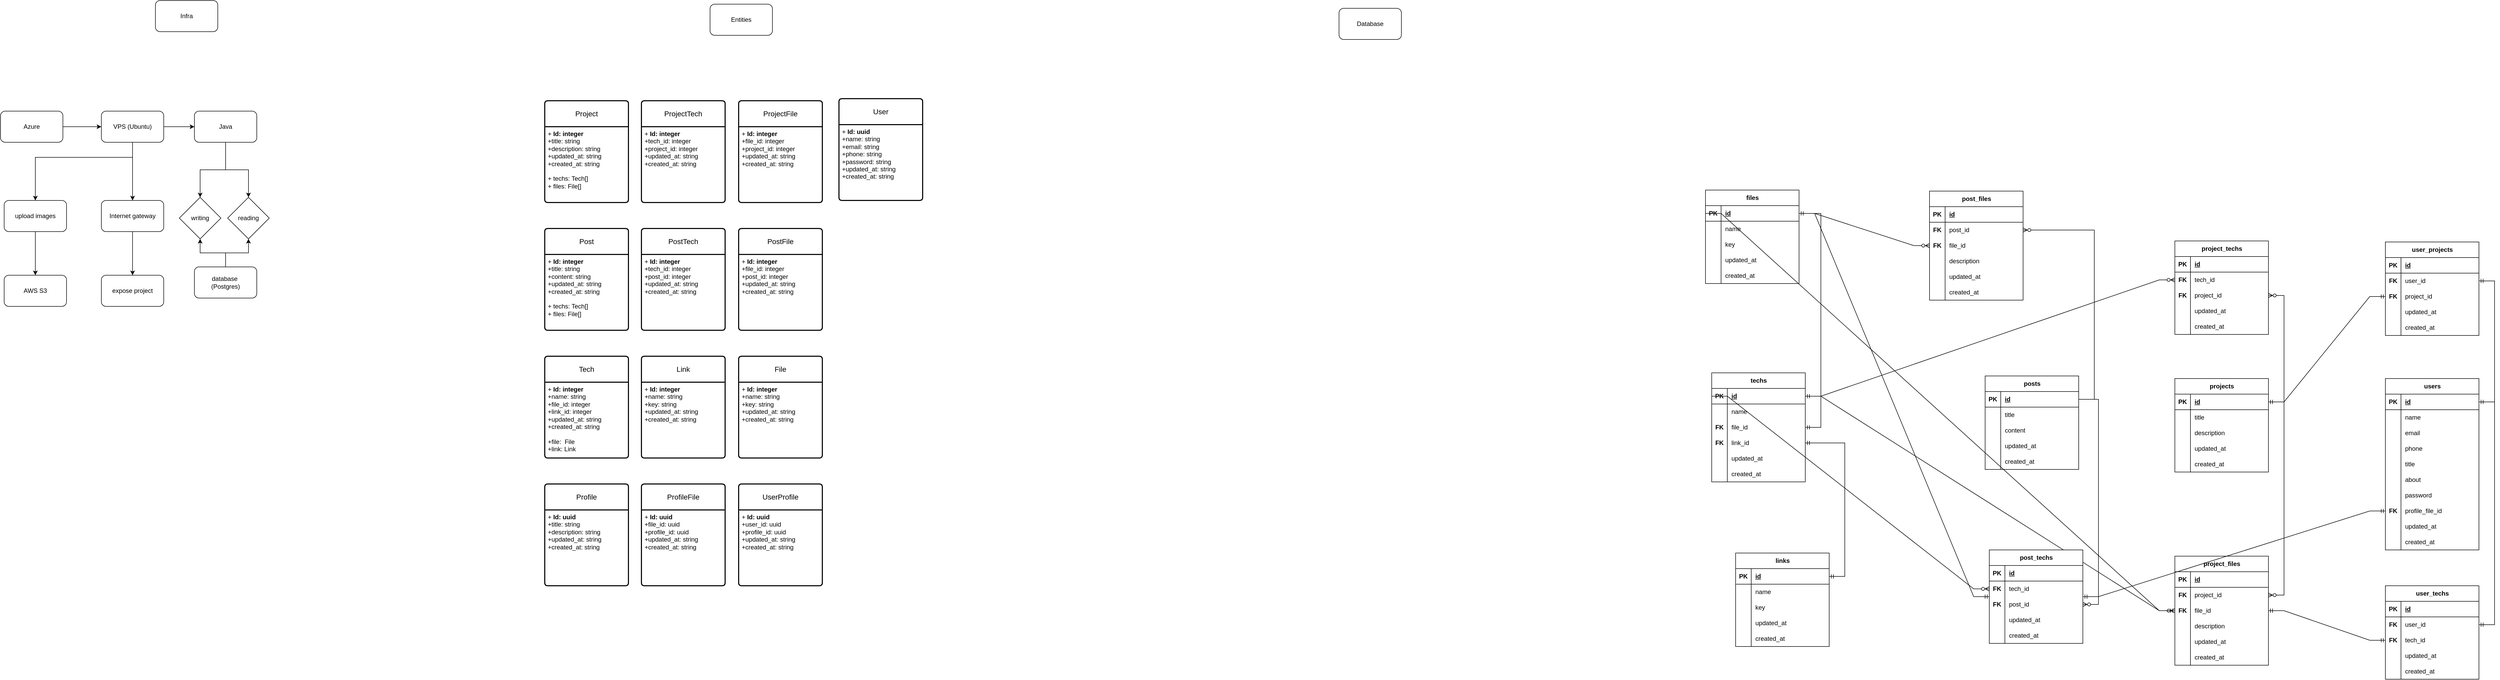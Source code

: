 <mxfile version="28.1.0">
  <diagram name="Page-1" id="_z4hEARb29UiYt7nlmqQ">
    <mxGraphModel dx="4025" dy="823" grid="0" gridSize="10" guides="1" tooltips="1" connect="1" arrows="1" fold="1" page="0" pageScale="1" pageWidth="2000" pageHeight="2000" math="0" shadow="0">
      <root>
        <mxCell id="0" />
        <mxCell id="1" parent="0" />
        <mxCell id="n62iOniBVel9ws6NyJ7N-1" value="Database" style="rounded=1;whiteSpace=wrap;html=1;" parent="1" vertex="1">
          <mxGeometry x="1101" y="416" width="120" height="60" as="geometry" />
        </mxCell>
        <mxCell id="n62iOniBVel9ws6NyJ7N-2" value="files" style="shape=table;startSize=30;container=1;collapsible=1;childLayout=tableLayout;fixedRows=1;rowLines=0;fontStyle=1;align=center;resizeLast=1;html=1;" parent="1" vertex="1">
          <mxGeometry x="1806" y="766" width="180" height="180" as="geometry" />
        </mxCell>
        <mxCell id="n62iOniBVel9ws6NyJ7N-3" value="" style="shape=tableRow;horizontal=0;startSize=0;swimlaneHead=0;swimlaneBody=0;fillColor=none;collapsible=0;dropTarget=0;points=[[0,0.5],[1,0.5]];portConstraint=eastwest;top=0;left=0;right=0;bottom=1;" parent="n62iOniBVel9ws6NyJ7N-2" vertex="1">
          <mxGeometry y="30" width="180" height="30" as="geometry" />
        </mxCell>
        <mxCell id="n62iOniBVel9ws6NyJ7N-4" value="PK" style="shape=partialRectangle;connectable=0;fillColor=none;top=0;left=0;bottom=0;right=0;fontStyle=1;overflow=hidden;whiteSpace=wrap;html=1;" parent="n62iOniBVel9ws6NyJ7N-3" vertex="1">
          <mxGeometry width="30" height="30" as="geometry">
            <mxRectangle width="30" height="30" as="alternateBounds" />
          </mxGeometry>
        </mxCell>
        <mxCell id="n62iOniBVel9ws6NyJ7N-5" value="id" style="shape=partialRectangle;connectable=0;fillColor=none;top=0;left=0;bottom=0;right=0;align=left;spacingLeft=6;fontStyle=5;overflow=hidden;whiteSpace=wrap;html=1;" parent="n62iOniBVel9ws6NyJ7N-3" vertex="1">
          <mxGeometry x="30" width="150" height="30" as="geometry">
            <mxRectangle width="150" height="30" as="alternateBounds" />
          </mxGeometry>
        </mxCell>
        <mxCell id="n62iOniBVel9ws6NyJ7N-6" value="" style="shape=tableRow;horizontal=0;startSize=0;swimlaneHead=0;swimlaneBody=0;fillColor=none;collapsible=0;dropTarget=0;points=[[0,0.5],[1,0.5]];portConstraint=eastwest;top=0;left=0;right=0;bottom=0;" parent="n62iOniBVel9ws6NyJ7N-2" vertex="1">
          <mxGeometry y="60" width="180" height="30" as="geometry" />
        </mxCell>
        <mxCell id="n62iOniBVel9ws6NyJ7N-7" value="" style="shape=partialRectangle;connectable=0;fillColor=none;top=0;left=0;bottom=0;right=0;editable=1;overflow=hidden;whiteSpace=wrap;html=1;" parent="n62iOniBVel9ws6NyJ7N-6" vertex="1">
          <mxGeometry width="30" height="30" as="geometry">
            <mxRectangle width="30" height="30" as="alternateBounds" />
          </mxGeometry>
        </mxCell>
        <mxCell id="n62iOniBVel9ws6NyJ7N-8" value="name" style="shape=partialRectangle;connectable=0;fillColor=none;top=0;left=0;bottom=0;right=0;align=left;spacingLeft=6;overflow=hidden;whiteSpace=wrap;html=1;" parent="n62iOniBVel9ws6NyJ7N-6" vertex="1">
          <mxGeometry x="30" width="150" height="30" as="geometry">
            <mxRectangle width="150" height="30" as="alternateBounds" />
          </mxGeometry>
        </mxCell>
        <mxCell id="n62iOniBVel9ws6NyJ7N-9" value="" style="shape=tableRow;horizontal=0;startSize=0;swimlaneHead=0;swimlaneBody=0;fillColor=none;collapsible=0;dropTarget=0;points=[[0,0.5],[1,0.5]];portConstraint=eastwest;top=0;left=0;right=0;bottom=0;" parent="n62iOniBVel9ws6NyJ7N-2" vertex="1">
          <mxGeometry y="90" width="180" height="30" as="geometry" />
        </mxCell>
        <mxCell id="n62iOniBVel9ws6NyJ7N-10" value="" style="shape=partialRectangle;connectable=0;fillColor=none;top=0;left=0;bottom=0;right=0;editable=1;overflow=hidden;whiteSpace=wrap;html=1;" parent="n62iOniBVel9ws6NyJ7N-9" vertex="1">
          <mxGeometry width="30" height="30" as="geometry">
            <mxRectangle width="30" height="30" as="alternateBounds" />
          </mxGeometry>
        </mxCell>
        <mxCell id="n62iOniBVel9ws6NyJ7N-11" value="key" style="shape=partialRectangle;connectable=0;fillColor=none;top=0;left=0;bottom=0;right=0;align=left;spacingLeft=6;overflow=hidden;whiteSpace=wrap;html=1;" parent="n62iOniBVel9ws6NyJ7N-9" vertex="1">
          <mxGeometry x="30" width="150" height="30" as="geometry">
            <mxRectangle width="150" height="30" as="alternateBounds" />
          </mxGeometry>
        </mxCell>
        <mxCell id="n62iOniBVel9ws6NyJ7N-12" value="" style="shape=tableRow;horizontal=0;startSize=0;swimlaneHead=0;swimlaneBody=0;fillColor=none;collapsible=0;dropTarget=0;points=[[0,0.5],[1,0.5]];portConstraint=eastwest;top=0;left=0;right=0;bottom=0;" parent="n62iOniBVel9ws6NyJ7N-2" vertex="1">
          <mxGeometry y="120" width="180" height="30" as="geometry" />
        </mxCell>
        <mxCell id="n62iOniBVel9ws6NyJ7N-13" value="" style="shape=partialRectangle;connectable=0;fillColor=none;top=0;left=0;bottom=0;right=0;editable=1;overflow=hidden;whiteSpace=wrap;html=1;" parent="n62iOniBVel9ws6NyJ7N-12" vertex="1">
          <mxGeometry width="30" height="30" as="geometry">
            <mxRectangle width="30" height="30" as="alternateBounds" />
          </mxGeometry>
        </mxCell>
        <mxCell id="n62iOniBVel9ws6NyJ7N-14" value="updated_at" style="shape=partialRectangle;connectable=0;fillColor=none;top=0;left=0;bottom=0;right=0;align=left;spacingLeft=6;overflow=hidden;whiteSpace=wrap;html=1;" parent="n62iOniBVel9ws6NyJ7N-12" vertex="1">
          <mxGeometry x="30" width="150" height="30" as="geometry">
            <mxRectangle width="150" height="30" as="alternateBounds" />
          </mxGeometry>
        </mxCell>
        <mxCell id="n62iOniBVel9ws6NyJ7N-15" value="" style="shape=tableRow;horizontal=0;startSize=0;swimlaneHead=0;swimlaneBody=0;fillColor=none;collapsible=0;dropTarget=0;points=[[0,0.5],[1,0.5]];portConstraint=eastwest;top=0;left=0;right=0;bottom=0;" parent="n62iOniBVel9ws6NyJ7N-2" vertex="1">
          <mxGeometry y="150" width="180" height="30" as="geometry" />
        </mxCell>
        <mxCell id="n62iOniBVel9ws6NyJ7N-16" value="" style="shape=partialRectangle;connectable=0;fillColor=none;top=0;left=0;bottom=0;right=0;editable=1;overflow=hidden;whiteSpace=wrap;html=1;" parent="n62iOniBVel9ws6NyJ7N-15" vertex="1">
          <mxGeometry width="30" height="30" as="geometry">
            <mxRectangle width="30" height="30" as="alternateBounds" />
          </mxGeometry>
        </mxCell>
        <mxCell id="n62iOniBVel9ws6NyJ7N-17" value="created_at" style="shape=partialRectangle;connectable=0;fillColor=none;top=0;left=0;bottom=0;right=0;align=left;spacingLeft=6;overflow=hidden;whiteSpace=wrap;html=1;" parent="n62iOniBVel9ws6NyJ7N-15" vertex="1">
          <mxGeometry x="30" width="150" height="30" as="geometry">
            <mxRectangle width="150" height="30" as="alternateBounds" />
          </mxGeometry>
        </mxCell>
        <mxCell id="n62iOniBVel9ws6NyJ7N-18" value="links" style="shape=table;startSize=30;container=1;collapsible=1;childLayout=tableLayout;fixedRows=1;rowLines=0;fontStyle=1;align=center;resizeLast=1;html=1;" parent="1" vertex="1">
          <mxGeometry x="1864" y="1465" width="180" height="180" as="geometry" />
        </mxCell>
        <mxCell id="n62iOniBVel9ws6NyJ7N-19" value="" style="shape=tableRow;horizontal=0;startSize=0;swimlaneHead=0;swimlaneBody=0;fillColor=none;collapsible=0;dropTarget=0;points=[[0,0.5],[1,0.5]];portConstraint=eastwest;top=0;left=0;right=0;bottom=1;" parent="n62iOniBVel9ws6NyJ7N-18" vertex="1">
          <mxGeometry y="30" width="180" height="30" as="geometry" />
        </mxCell>
        <mxCell id="n62iOniBVel9ws6NyJ7N-20" value="PK" style="shape=partialRectangle;connectable=0;fillColor=none;top=0;left=0;bottom=0;right=0;fontStyle=1;overflow=hidden;whiteSpace=wrap;html=1;" parent="n62iOniBVel9ws6NyJ7N-19" vertex="1">
          <mxGeometry width="30" height="30" as="geometry">
            <mxRectangle width="30" height="30" as="alternateBounds" />
          </mxGeometry>
        </mxCell>
        <mxCell id="n62iOniBVel9ws6NyJ7N-21" value="id" style="shape=partialRectangle;connectable=0;fillColor=none;top=0;left=0;bottom=0;right=0;align=left;spacingLeft=6;fontStyle=5;overflow=hidden;whiteSpace=wrap;html=1;" parent="n62iOniBVel9ws6NyJ7N-19" vertex="1">
          <mxGeometry x="30" width="150" height="30" as="geometry">
            <mxRectangle width="150" height="30" as="alternateBounds" />
          </mxGeometry>
        </mxCell>
        <mxCell id="n62iOniBVel9ws6NyJ7N-22" value="" style="shape=tableRow;horizontal=0;startSize=0;swimlaneHead=0;swimlaneBody=0;fillColor=none;collapsible=0;dropTarget=0;points=[[0,0.5],[1,0.5]];portConstraint=eastwest;top=0;left=0;right=0;bottom=0;" parent="n62iOniBVel9ws6NyJ7N-18" vertex="1">
          <mxGeometry y="60" width="180" height="30" as="geometry" />
        </mxCell>
        <mxCell id="n62iOniBVel9ws6NyJ7N-23" value="" style="shape=partialRectangle;connectable=0;fillColor=none;top=0;left=0;bottom=0;right=0;editable=1;overflow=hidden;whiteSpace=wrap;html=1;" parent="n62iOniBVel9ws6NyJ7N-22" vertex="1">
          <mxGeometry width="30" height="30" as="geometry">
            <mxRectangle width="30" height="30" as="alternateBounds" />
          </mxGeometry>
        </mxCell>
        <mxCell id="n62iOniBVel9ws6NyJ7N-24" value="name" style="shape=partialRectangle;connectable=0;fillColor=none;top=0;left=0;bottom=0;right=0;align=left;spacingLeft=6;overflow=hidden;whiteSpace=wrap;html=1;" parent="n62iOniBVel9ws6NyJ7N-22" vertex="1">
          <mxGeometry x="30" width="150" height="30" as="geometry">
            <mxRectangle width="150" height="30" as="alternateBounds" />
          </mxGeometry>
        </mxCell>
        <mxCell id="n62iOniBVel9ws6NyJ7N-25" value="" style="shape=tableRow;horizontal=0;startSize=0;swimlaneHead=0;swimlaneBody=0;fillColor=none;collapsible=0;dropTarget=0;points=[[0,0.5],[1,0.5]];portConstraint=eastwest;top=0;left=0;right=0;bottom=0;" parent="n62iOniBVel9ws6NyJ7N-18" vertex="1">
          <mxGeometry y="90" width="180" height="30" as="geometry" />
        </mxCell>
        <mxCell id="n62iOniBVel9ws6NyJ7N-26" value="" style="shape=partialRectangle;connectable=0;fillColor=none;top=0;left=0;bottom=0;right=0;editable=1;overflow=hidden;whiteSpace=wrap;html=1;" parent="n62iOniBVel9ws6NyJ7N-25" vertex="1">
          <mxGeometry width="30" height="30" as="geometry">
            <mxRectangle width="30" height="30" as="alternateBounds" />
          </mxGeometry>
        </mxCell>
        <mxCell id="n62iOniBVel9ws6NyJ7N-27" value="key" style="shape=partialRectangle;connectable=0;fillColor=none;top=0;left=0;bottom=0;right=0;align=left;spacingLeft=6;overflow=hidden;whiteSpace=wrap;html=1;" parent="n62iOniBVel9ws6NyJ7N-25" vertex="1">
          <mxGeometry x="30" width="150" height="30" as="geometry">
            <mxRectangle width="150" height="30" as="alternateBounds" />
          </mxGeometry>
        </mxCell>
        <mxCell id="n62iOniBVel9ws6NyJ7N-28" value="" style="shape=tableRow;horizontal=0;startSize=0;swimlaneHead=0;swimlaneBody=0;fillColor=none;collapsible=0;dropTarget=0;points=[[0,0.5],[1,0.5]];portConstraint=eastwest;top=0;left=0;right=0;bottom=0;" parent="n62iOniBVel9ws6NyJ7N-18" vertex="1">
          <mxGeometry y="120" width="180" height="30" as="geometry" />
        </mxCell>
        <mxCell id="n62iOniBVel9ws6NyJ7N-29" value="" style="shape=partialRectangle;connectable=0;fillColor=none;top=0;left=0;bottom=0;right=0;editable=1;overflow=hidden;whiteSpace=wrap;html=1;" parent="n62iOniBVel9ws6NyJ7N-28" vertex="1">
          <mxGeometry width="30" height="30" as="geometry">
            <mxRectangle width="30" height="30" as="alternateBounds" />
          </mxGeometry>
        </mxCell>
        <mxCell id="n62iOniBVel9ws6NyJ7N-30" value="updated_at" style="shape=partialRectangle;connectable=0;fillColor=none;top=0;left=0;bottom=0;right=0;align=left;spacingLeft=6;overflow=hidden;whiteSpace=wrap;html=1;" parent="n62iOniBVel9ws6NyJ7N-28" vertex="1">
          <mxGeometry x="30" width="150" height="30" as="geometry">
            <mxRectangle width="150" height="30" as="alternateBounds" />
          </mxGeometry>
        </mxCell>
        <mxCell id="n62iOniBVel9ws6NyJ7N-31" value="" style="shape=tableRow;horizontal=0;startSize=0;swimlaneHead=0;swimlaneBody=0;fillColor=none;collapsible=0;dropTarget=0;points=[[0,0.5],[1,0.5]];portConstraint=eastwest;top=0;left=0;right=0;bottom=0;" parent="n62iOniBVel9ws6NyJ7N-18" vertex="1">
          <mxGeometry y="150" width="180" height="30" as="geometry" />
        </mxCell>
        <mxCell id="n62iOniBVel9ws6NyJ7N-32" value="" style="shape=partialRectangle;connectable=0;fillColor=none;top=0;left=0;bottom=0;right=0;editable=1;overflow=hidden;whiteSpace=wrap;html=1;" parent="n62iOniBVel9ws6NyJ7N-31" vertex="1">
          <mxGeometry width="30" height="30" as="geometry">
            <mxRectangle width="30" height="30" as="alternateBounds" />
          </mxGeometry>
        </mxCell>
        <mxCell id="n62iOniBVel9ws6NyJ7N-33" value="created_at" style="shape=partialRectangle;connectable=0;fillColor=none;top=0;left=0;bottom=0;right=0;align=left;spacingLeft=6;overflow=hidden;whiteSpace=wrap;html=1;" parent="n62iOniBVel9ws6NyJ7N-31" vertex="1">
          <mxGeometry x="30" width="150" height="30" as="geometry">
            <mxRectangle width="150" height="30" as="alternateBounds" />
          </mxGeometry>
        </mxCell>
        <mxCell id="n62iOniBVel9ws6NyJ7N-34" value="techs" style="shape=table;startSize=30;container=1;collapsible=1;childLayout=tableLayout;fixedRows=1;rowLines=0;fontStyle=1;align=center;resizeLast=1;html=1;" parent="1" vertex="1">
          <mxGeometry x="1818" y="1118" width="180" height="210" as="geometry" />
        </mxCell>
        <mxCell id="n62iOniBVel9ws6NyJ7N-35" value="" style="shape=tableRow;horizontal=0;startSize=0;swimlaneHead=0;swimlaneBody=0;fillColor=none;collapsible=0;dropTarget=0;points=[[0,0.5],[1,0.5]];portConstraint=eastwest;top=0;left=0;right=0;bottom=1;" parent="n62iOniBVel9ws6NyJ7N-34" vertex="1">
          <mxGeometry y="30" width="180" height="30" as="geometry" />
        </mxCell>
        <mxCell id="n62iOniBVel9ws6NyJ7N-36" value="PK" style="shape=partialRectangle;connectable=0;fillColor=none;top=0;left=0;bottom=0;right=0;fontStyle=1;overflow=hidden;whiteSpace=wrap;html=1;" parent="n62iOniBVel9ws6NyJ7N-35" vertex="1">
          <mxGeometry width="30" height="30" as="geometry">
            <mxRectangle width="30" height="30" as="alternateBounds" />
          </mxGeometry>
        </mxCell>
        <mxCell id="n62iOniBVel9ws6NyJ7N-37" value="id" style="shape=partialRectangle;connectable=0;fillColor=none;top=0;left=0;bottom=0;right=0;align=left;spacingLeft=6;fontStyle=5;overflow=hidden;whiteSpace=wrap;html=1;" parent="n62iOniBVel9ws6NyJ7N-35" vertex="1">
          <mxGeometry x="30" width="150" height="30" as="geometry">
            <mxRectangle width="150" height="30" as="alternateBounds" />
          </mxGeometry>
        </mxCell>
        <mxCell id="n62iOniBVel9ws6NyJ7N-38" value="" style="shape=tableRow;horizontal=0;startSize=0;swimlaneHead=0;swimlaneBody=0;fillColor=none;collapsible=0;dropTarget=0;points=[[0,0.5],[1,0.5]];portConstraint=eastwest;top=0;left=0;right=0;bottom=0;" parent="n62iOniBVel9ws6NyJ7N-34" vertex="1">
          <mxGeometry y="60" width="180" height="30" as="geometry" />
        </mxCell>
        <mxCell id="n62iOniBVel9ws6NyJ7N-39" value="" style="shape=partialRectangle;connectable=0;fillColor=none;top=0;left=0;bottom=0;right=0;editable=1;overflow=hidden;whiteSpace=wrap;html=1;" parent="n62iOniBVel9ws6NyJ7N-38" vertex="1">
          <mxGeometry width="30" height="30" as="geometry">
            <mxRectangle width="30" height="30" as="alternateBounds" />
          </mxGeometry>
        </mxCell>
        <mxCell id="n62iOniBVel9ws6NyJ7N-40" value="name" style="shape=partialRectangle;connectable=0;fillColor=none;top=0;left=0;bottom=0;right=0;align=left;spacingLeft=6;overflow=hidden;whiteSpace=wrap;html=1;" parent="n62iOniBVel9ws6NyJ7N-38" vertex="1">
          <mxGeometry x="30" width="150" height="30" as="geometry">
            <mxRectangle width="150" height="30" as="alternateBounds" />
          </mxGeometry>
        </mxCell>
        <mxCell id="n62iOniBVel9ws6NyJ7N-41" value="" style="shape=tableRow;horizontal=0;startSize=0;swimlaneHead=0;swimlaneBody=0;fillColor=none;collapsible=0;dropTarget=0;points=[[0,0.5],[1,0.5]];portConstraint=eastwest;top=0;left=0;right=0;bottom=0;" parent="n62iOniBVel9ws6NyJ7N-34" vertex="1">
          <mxGeometry y="90" width="180" height="30" as="geometry" />
        </mxCell>
        <mxCell id="n62iOniBVel9ws6NyJ7N-42" value="&lt;b&gt;FK&lt;/b&gt;" style="shape=partialRectangle;connectable=0;fillColor=none;top=0;left=0;bottom=0;right=0;editable=1;overflow=hidden;whiteSpace=wrap;html=1;" parent="n62iOniBVel9ws6NyJ7N-41" vertex="1">
          <mxGeometry width="30" height="30" as="geometry">
            <mxRectangle width="30" height="30" as="alternateBounds" />
          </mxGeometry>
        </mxCell>
        <mxCell id="n62iOniBVel9ws6NyJ7N-43" value="file_id" style="shape=partialRectangle;connectable=0;fillColor=none;top=0;left=0;bottom=0;right=0;align=left;spacingLeft=6;overflow=hidden;whiteSpace=wrap;html=1;" parent="n62iOniBVel9ws6NyJ7N-41" vertex="1">
          <mxGeometry x="30" width="150" height="30" as="geometry">
            <mxRectangle width="150" height="30" as="alternateBounds" />
          </mxGeometry>
        </mxCell>
        <mxCell id="n62iOniBVel9ws6NyJ7N-50" value="" style="shape=tableRow;horizontal=0;startSize=0;swimlaneHead=0;swimlaneBody=0;fillColor=none;collapsible=0;dropTarget=0;points=[[0,0.5],[1,0.5]];portConstraint=eastwest;top=0;left=0;right=0;bottom=0;" parent="n62iOniBVel9ws6NyJ7N-34" vertex="1">
          <mxGeometry y="120" width="180" height="30" as="geometry" />
        </mxCell>
        <mxCell id="n62iOniBVel9ws6NyJ7N-51" value="&lt;b&gt;FK&lt;/b&gt;" style="shape=partialRectangle;connectable=0;fillColor=none;top=0;left=0;bottom=0;right=0;editable=1;overflow=hidden;whiteSpace=wrap;html=1;" parent="n62iOniBVel9ws6NyJ7N-50" vertex="1">
          <mxGeometry width="30" height="30" as="geometry">
            <mxRectangle width="30" height="30" as="alternateBounds" />
          </mxGeometry>
        </mxCell>
        <mxCell id="n62iOniBVel9ws6NyJ7N-52" value="link_id" style="shape=partialRectangle;connectable=0;fillColor=none;top=0;left=0;bottom=0;right=0;align=left;spacingLeft=6;overflow=hidden;whiteSpace=wrap;html=1;" parent="n62iOniBVel9ws6NyJ7N-50" vertex="1">
          <mxGeometry x="30" width="150" height="30" as="geometry">
            <mxRectangle width="150" height="30" as="alternateBounds" />
          </mxGeometry>
        </mxCell>
        <mxCell id="n62iOniBVel9ws6NyJ7N-44" value="" style="shape=tableRow;horizontal=0;startSize=0;swimlaneHead=0;swimlaneBody=0;fillColor=none;collapsible=0;dropTarget=0;points=[[0,0.5],[1,0.5]];portConstraint=eastwest;top=0;left=0;right=0;bottom=0;" parent="n62iOniBVel9ws6NyJ7N-34" vertex="1">
          <mxGeometry y="150" width="180" height="30" as="geometry" />
        </mxCell>
        <mxCell id="n62iOniBVel9ws6NyJ7N-45" value="" style="shape=partialRectangle;connectable=0;fillColor=none;top=0;left=0;bottom=0;right=0;editable=1;overflow=hidden;whiteSpace=wrap;html=1;" parent="n62iOniBVel9ws6NyJ7N-44" vertex="1">
          <mxGeometry width="30" height="30" as="geometry">
            <mxRectangle width="30" height="30" as="alternateBounds" />
          </mxGeometry>
        </mxCell>
        <mxCell id="n62iOniBVel9ws6NyJ7N-46" value="updated_at" style="shape=partialRectangle;connectable=0;fillColor=none;top=0;left=0;bottom=0;right=0;align=left;spacingLeft=6;overflow=hidden;whiteSpace=wrap;html=1;" parent="n62iOniBVel9ws6NyJ7N-44" vertex="1">
          <mxGeometry x="30" width="150" height="30" as="geometry">
            <mxRectangle width="150" height="30" as="alternateBounds" />
          </mxGeometry>
        </mxCell>
        <mxCell id="n62iOniBVel9ws6NyJ7N-47" value="" style="shape=tableRow;horizontal=0;startSize=0;swimlaneHead=0;swimlaneBody=0;fillColor=none;collapsible=0;dropTarget=0;points=[[0,0.5],[1,0.5]];portConstraint=eastwest;top=0;left=0;right=0;bottom=0;" parent="n62iOniBVel9ws6NyJ7N-34" vertex="1">
          <mxGeometry y="180" width="180" height="30" as="geometry" />
        </mxCell>
        <mxCell id="n62iOniBVel9ws6NyJ7N-48" value="" style="shape=partialRectangle;connectable=0;fillColor=none;top=0;left=0;bottom=0;right=0;editable=1;overflow=hidden;whiteSpace=wrap;html=1;" parent="n62iOniBVel9ws6NyJ7N-47" vertex="1">
          <mxGeometry width="30" height="30" as="geometry">
            <mxRectangle width="30" height="30" as="alternateBounds" />
          </mxGeometry>
        </mxCell>
        <mxCell id="n62iOniBVel9ws6NyJ7N-49" value="created_at" style="shape=partialRectangle;connectable=0;fillColor=none;top=0;left=0;bottom=0;right=0;align=left;spacingLeft=6;overflow=hidden;whiteSpace=wrap;html=1;" parent="n62iOniBVel9ws6NyJ7N-47" vertex="1">
          <mxGeometry x="30" width="150" height="30" as="geometry">
            <mxRectangle width="150" height="30" as="alternateBounds" />
          </mxGeometry>
        </mxCell>
        <mxCell id="n62iOniBVel9ws6NyJ7N-60" value="projects" style="shape=table;startSize=30;container=1;collapsible=1;childLayout=tableLayout;fixedRows=1;rowLines=0;fontStyle=1;align=center;resizeLast=1;html=1;" parent="1" vertex="1">
          <mxGeometry x="2709" y="1129" width="180" height="180" as="geometry" />
        </mxCell>
        <mxCell id="n62iOniBVel9ws6NyJ7N-61" value="" style="shape=tableRow;horizontal=0;startSize=0;swimlaneHead=0;swimlaneBody=0;fillColor=none;collapsible=0;dropTarget=0;points=[[0,0.5],[1,0.5]];portConstraint=eastwest;top=0;left=0;right=0;bottom=1;" parent="n62iOniBVel9ws6NyJ7N-60" vertex="1">
          <mxGeometry y="30" width="180" height="30" as="geometry" />
        </mxCell>
        <mxCell id="n62iOniBVel9ws6NyJ7N-62" value="PK" style="shape=partialRectangle;connectable=0;fillColor=none;top=0;left=0;bottom=0;right=0;fontStyle=1;overflow=hidden;whiteSpace=wrap;html=1;" parent="n62iOniBVel9ws6NyJ7N-61" vertex="1">
          <mxGeometry width="30" height="30" as="geometry">
            <mxRectangle width="30" height="30" as="alternateBounds" />
          </mxGeometry>
        </mxCell>
        <mxCell id="n62iOniBVel9ws6NyJ7N-63" value="id" style="shape=partialRectangle;connectable=0;fillColor=none;top=0;left=0;bottom=0;right=0;align=left;spacingLeft=6;fontStyle=5;overflow=hidden;whiteSpace=wrap;html=1;" parent="n62iOniBVel9ws6NyJ7N-61" vertex="1">
          <mxGeometry x="30" width="150" height="30" as="geometry">
            <mxRectangle width="150" height="30" as="alternateBounds" />
          </mxGeometry>
        </mxCell>
        <mxCell id="n62iOniBVel9ws6NyJ7N-64" value="" style="shape=tableRow;horizontal=0;startSize=0;swimlaneHead=0;swimlaneBody=0;fillColor=none;collapsible=0;dropTarget=0;points=[[0,0.5],[1,0.5]];portConstraint=eastwest;top=0;left=0;right=0;bottom=0;" parent="n62iOniBVel9ws6NyJ7N-60" vertex="1">
          <mxGeometry y="60" width="180" height="30" as="geometry" />
        </mxCell>
        <mxCell id="n62iOniBVel9ws6NyJ7N-65" value="" style="shape=partialRectangle;connectable=0;fillColor=none;top=0;left=0;bottom=0;right=0;editable=1;overflow=hidden;whiteSpace=wrap;html=1;" parent="n62iOniBVel9ws6NyJ7N-64" vertex="1">
          <mxGeometry width="30" height="30" as="geometry">
            <mxRectangle width="30" height="30" as="alternateBounds" />
          </mxGeometry>
        </mxCell>
        <mxCell id="n62iOniBVel9ws6NyJ7N-66" value="title" style="shape=partialRectangle;connectable=0;fillColor=none;top=0;left=0;bottom=0;right=0;align=left;spacingLeft=6;overflow=hidden;whiteSpace=wrap;html=1;" parent="n62iOniBVel9ws6NyJ7N-64" vertex="1">
          <mxGeometry x="30" width="150" height="30" as="geometry">
            <mxRectangle width="150" height="30" as="alternateBounds" />
          </mxGeometry>
        </mxCell>
        <mxCell id="n62iOniBVel9ws6NyJ7N-67" value="" style="shape=tableRow;horizontal=0;startSize=0;swimlaneHead=0;swimlaneBody=0;fillColor=none;collapsible=0;dropTarget=0;points=[[0,0.5],[1,0.5]];portConstraint=eastwest;top=0;left=0;right=0;bottom=0;" parent="n62iOniBVel9ws6NyJ7N-60" vertex="1">
          <mxGeometry y="90" width="180" height="30" as="geometry" />
        </mxCell>
        <mxCell id="n62iOniBVel9ws6NyJ7N-68" value="" style="shape=partialRectangle;connectable=0;fillColor=none;top=0;left=0;bottom=0;right=0;editable=1;overflow=hidden;whiteSpace=wrap;html=1;" parent="n62iOniBVel9ws6NyJ7N-67" vertex="1">
          <mxGeometry width="30" height="30" as="geometry">
            <mxRectangle width="30" height="30" as="alternateBounds" />
          </mxGeometry>
        </mxCell>
        <mxCell id="n62iOniBVel9ws6NyJ7N-69" value="description" style="shape=partialRectangle;connectable=0;fillColor=none;top=0;left=0;bottom=0;right=0;align=left;spacingLeft=6;overflow=hidden;whiteSpace=wrap;html=1;" parent="n62iOniBVel9ws6NyJ7N-67" vertex="1">
          <mxGeometry x="30" width="150" height="30" as="geometry">
            <mxRectangle width="150" height="30" as="alternateBounds" />
          </mxGeometry>
        </mxCell>
        <mxCell id="n62iOniBVel9ws6NyJ7N-73" value="" style="shape=tableRow;horizontal=0;startSize=0;swimlaneHead=0;swimlaneBody=0;fillColor=none;collapsible=0;dropTarget=0;points=[[0,0.5],[1,0.5]];portConstraint=eastwest;top=0;left=0;right=0;bottom=0;" parent="n62iOniBVel9ws6NyJ7N-60" vertex="1">
          <mxGeometry y="120" width="180" height="30" as="geometry" />
        </mxCell>
        <mxCell id="n62iOniBVel9ws6NyJ7N-74" value="" style="shape=partialRectangle;connectable=0;fillColor=none;top=0;left=0;bottom=0;right=0;editable=1;overflow=hidden;whiteSpace=wrap;html=1;" parent="n62iOniBVel9ws6NyJ7N-73" vertex="1">
          <mxGeometry width="30" height="30" as="geometry">
            <mxRectangle width="30" height="30" as="alternateBounds" />
          </mxGeometry>
        </mxCell>
        <mxCell id="n62iOniBVel9ws6NyJ7N-75" value="updated_at" style="shape=partialRectangle;connectable=0;fillColor=none;top=0;left=0;bottom=0;right=0;align=left;spacingLeft=6;overflow=hidden;whiteSpace=wrap;html=1;" parent="n62iOniBVel9ws6NyJ7N-73" vertex="1">
          <mxGeometry x="30" width="150" height="30" as="geometry">
            <mxRectangle width="150" height="30" as="alternateBounds" />
          </mxGeometry>
        </mxCell>
        <mxCell id="n62iOniBVel9ws6NyJ7N-76" value="" style="shape=tableRow;horizontal=0;startSize=0;swimlaneHead=0;swimlaneBody=0;fillColor=none;collapsible=0;dropTarget=0;points=[[0,0.5],[1,0.5]];portConstraint=eastwest;top=0;left=0;right=0;bottom=0;" parent="n62iOniBVel9ws6NyJ7N-60" vertex="1">
          <mxGeometry y="150" width="180" height="30" as="geometry" />
        </mxCell>
        <mxCell id="n62iOniBVel9ws6NyJ7N-77" value="" style="shape=partialRectangle;connectable=0;fillColor=none;top=0;left=0;bottom=0;right=0;editable=1;overflow=hidden;whiteSpace=wrap;html=1;" parent="n62iOniBVel9ws6NyJ7N-76" vertex="1">
          <mxGeometry width="30" height="30" as="geometry">
            <mxRectangle width="30" height="30" as="alternateBounds" />
          </mxGeometry>
        </mxCell>
        <mxCell id="n62iOniBVel9ws6NyJ7N-78" value="created_at" style="shape=partialRectangle;connectable=0;fillColor=none;top=0;left=0;bottom=0;right=0;align=left;spacingLeft=6;overflow=hidden;whiteSpace=wrap;html=1;" parent="n62iOniBVel9ws6NyJ7N-76" vertex="1">
          <mxGeometry x="30" width="150" height="30" as="geometry">
            <mxRectangle width="150" height="30" as="alternateBounds" />
          </mxGeometry>
        </mxCell>
        <mxCell id="n62iOniBVel9ws6NyJ7N-97" value="project_techs" style="shape=table;startSize=30;container=1;collapsible=1;childLayout=tableLayout;fixedRows=1;rowLines=0;fontStyle=1;align=center;resizeLast=1;html=1;" parent="1" vertex="1">
          <mxGeometry x="2709" y="864" width="180" height="180" as="geometry">
            <mxRectangle x="601" y="594" width="106" height="30" as="alternateBounds" />
          </mxGeometry>
        </mxCell>
        <mxCell id="n62iOniBVel9ws6NyJ7N-98" value="" style="shape=tableRow;horizontal=0;startSize=0;swimlaneHead=0;swimlaneBody=0;fillColor=none;collapsible=0;dropTarget=0;points=[[0,0.5],[1,0.5]];portConstraint=eastwest;top=0;left=0;right=0;bottom=1;" parent="n62iOniBVel9ws6NyJ7N-97" vertex="1">
          <mxGeometry y="30" width="180" height="30" as="geometry" />
        </mxCell>
        <mxCell id="n62iOniBVel9ws6NyJ7N-99" value="PK" style="shape=partialRectangle;connectable=0;fillColor=none;top=0;left=0;bottom=0;right=0;fontStyle=1;overflow=hidden;whiteSpace=wrap;html=1;" parent="n62iOniBVel9ws6NyJ7N-98" vertex="1">
          <mxGeometry width="30" height="30" as="geometry">
            <mxRectangle width="30" height="30" as="alternateBounds" />
          </mxGeometry>
        </mxCell>
        <mxCell id="n62iOniBVel9ws6NyJ7N-100" value="id" style="shape=partialRectangle;connectable=0;fillColor=none;top=0;left=0;bottom=0;right=0;align=left;spacingLeft=6;fontStyle=5;overflow=hidden;whiteSpace=wrap;html=1;" parent="n62iOniBVel9ws6NyJ7N-98" vertex="1">
          <mxGeometry x="30" width="150" height="30" as="geometry">
            <mxRectangle width="150" height="30" as="alternateBounds" />
          </mxGeometry>
        </mxCell>
        <mxCell id="n62iOniBVel9ws6NyJ7N-113" value="" style="shape=tableRow;horizontal=0;startSize=0;swimlaneHead=0;swimlaneBody=0;fillColor=none;collapsible=0;dropTarget=0;points=[[0,0.5],[1,0.5]];portConstraint=eastwest;top=0;left=0;right=0;bottom=0;" parent="n62iOniBVel9ws6NyJ7N-97" vertex="1">
          <mxGeometry y="60" width="180" height="30" as="geometry" />
        </mxCell>
        <mxCell id="n62iOniBVel9ws6NyJ7N-114" value="&lt;b&gt;FK&lt;/b&gt;" style="shape=partialRectangle;connectable=0;fillColor=none;top=0;left=0;bottom=0;right=0;editable=1;overflow=hidden;whiteSpace=wrap;html=1;" parent="n62iOniBVel9ws6NyJ7N-113" vertex="1">
          <mxGeometry width="30" height="30" as="geometry">
            <mxRectangle width="30" height="30" as="alternateBounds" />
          </mxGeometry>
        </mxCell>
        <mxCell id="n62iOniBVel9ws6NyJ7N-115" value="tech_id" style="shape=partialRectangle;connectable=0;fillColor=none;top=0;left=0;bottom=0;right=0;align=left;spacingLeft=6;overflow=hidden;whiteSpace=wrap;html=1;" parent="n62iOniBVel9ws6NyJ7N-113" vertex="1">
          <mxGeometry x="30" width="150" height="30" as="geometry">
            <mxRectangle width="150" height="30" as="alternateBounds" />
          </mxGeometry>
        </mxCell>
        <mxCell id="n62iOniBVel9ws6NyJ7N-101" value="" style="shape=tableRow;horizontal=0;startSize=0;swimlaneHead=0;swimlaneBody=0;fillColor=none;collapsible=0;dropTarget=0;points=[[0,0.5],[1,0.5]];portConstraint=eastwest;top=0;left=0;right=0;bottom=0;" parent="n62iOniBVel9ws6NyJ7N-97" vertex="1">
          <mxGeometry y="90" width="180" height="30" as="geometry" />
        </mxCell>
        <mxCell id="n62iOniBVel9ws6NyJ7N-102" value="&lt;b&gt;FK&lt;/b&gt;" style="shape=partialRectangle;connectable=0;fillColor=none;top=0;left=0;bottom=0;right=0;editable=1;overflow=hidden;whiteSpace=wrap;html=1;" parent="n62iOniBVel9ws6NyJ7N-101" vertex="1">
          <mxGeometry width="30" height="30" as="geometry">
            <mxRectangle width="30" height="30" as="alternateBounds" />
          </mxGeometry>
        </mxCell>
        <mxCell id="n62iOniBVel9ws6NyJ7N-103" value="project_id" style="shape=partialRectangle;connectable=0;fillColor=none;top=0;left=0;bottom=0;right=0;align=left;spacingLeft=6;overflow=hidden;whiteSpace=wrap;html=1;" parent="n62iOniBVel9ws6NyJ7N-101" vertex="1">
          <mxGeometry x="30" width="150" height="30" as="geometry">
            <mxRectangle width="150" height="30" as="alternateBounds" />
          </mxGeometry>
        </mxCell>
        <mxCell id="n62iOniBVel9ws6NyJ7N-107" value="" style="shape=tableRow;horizontal=0;startSize=0;swimlaneHead=0;swimlaneBody=0;fillColor=none;collapsible=0;dropTarget=0;points=[[0,0.5],[1,0.5]];portConstraint=eastwest;top=0;left=0;right=0;bottom=0;" parent="n62iOniBVel9ws6NyJ7N-97" vertex="1">
          <mxGeometry y="120" width="180" height="30" as="geometry" />
        </mxCell>
        <mxCell id="n62iOniBVel9ws6NyJ7N-108" value="" style="shape=partialRectangle;connectable=0;fillColor=none;top=0;left=0;bottom=0;right=0;editable=1;overflow=hidden;whiteSpace=wrap;html=1;" parent="n62iOniBVel9ws6NyJ7N-107" vertex="1">
          <mxGeometry width="30" height="30" as="geometry">
            <mxRectangle width="30" height="30" as="alternateBounds" />
          </mxGeometry>
        </mxCell>
        <mxCell id="n62iOniBVel9ws6NyJ7N-109" value="updated_at" style="shape=partialRectangle;connectable=0;fillColor=none;top=0;left=0;bottom=0;right=0;align=left;spacingLeft=6;overflow=hidden;whiteSpace=wrap;html=1;" parent="n62iOniBVel9ws6NyJ7N-107" vertex="1">
          <mxGeometry x="30" width="150" height="30" as="geometry">
            <mxRectangle width="150" height="30" as="alternateBounds" />
          </mxGeometry>
        </mxCell>
        <mxCell id="n62iOniBVel9ws6NyJ7N-110" value="" style="shape=tableRow;horizontal=0;startSize=0;swimlaneHead=0;swimlaneBody=0;fillColor=none;collapsible=0;dropTarget=0;points=[[0,0.5],[1,0.5]];portConstraint=eastwest;top=0;left=0;right=0;bottom=0;" parent="n62iOniBVel9ws6NyJ7N-97" vertex="1">
          <mxGeometry y="150" width="180" height="30" as="geometry" />
        </mxCell>
        <mxCell id="n62iOniBVel9ws6NyJ7N-111" value="" style="shape=partialRectangle;connectable=0;fillColor=none;top=0;left=0;bottom=0;right=0;editable=1;overflow=hidden;whiteSpace=wrap;html=1;" parent="n62iOniBVel9ws6NyJ7N-110" vertex="1">
          <mxGeometry width="30" height="30" as="geometry">
            <mxRectangle width="30" height="30" as="alternateBounds" />
          </mxGeometry>
        </mxCell>
        <mxCell id="n62iOniBVel9ws6NyJ7N-112" value="created_at" style="shape=partialRectangle;connectable=0;fillColor=none;top=0;left=0;bottom=0;right=0;align=left;spacingLeft=6;overflow=hidden;whiteSpace=wrap;html=1;" parent="n62iOniBVel9ws6NyJ7N-110" vertex="1">
          <mxGeometry x="30" width="150" height="30" as="geometry">
            <mxRectangle width="150" height="30" as="alternateBounds" />
          </mxGeometry>
        </mxCell>
        <mxCell id="n62iOniBVel9ws6NyJ7N-119" value="posts" style="shape=table;startSize=30;container=1;collapsible=1;childLayout=tableLayout;fixedRows=1;rowLines=0;fontStyle=1;align=center;resizeLast=1;html=1;" parent="1" vertex="1">
          <mxGeometry x="2344" y="1124" width="180" height="180" as="geometry" />
        </mxCell>
        <mxCell id="n62iOniBVel9ws6NyJ7N-120" value="" style="shape=tableRow;horizontal=0;startSize=0;swimlaneHead=0;swimlaneBody=0;fillColor=none;collapsible=0;dropTarget=0;points=[[0,0.5],[1,0.5]];portConstraint=eastwest;top=0;left=0;right=0;bottom=1;" parent="n62iOniBVel9ws6NyJ7N-119" vertex="1">
          <mxGeometry y="30" width="180" height="30" as="geometry" />
        </mxCell>
        <mxCell id="n62iOniBVel9ws6NyJ7N-121" value="PK" style="shape=partialRectangle;connectable=0;fillColor=none;top=0;left=0;bottom=0;right=0;fontStyle=1;overflow=hidden;whiteSpace=wrap;html=1;" parent="n62iOniBVel9ws6NyJ7N-120" vertex="1">
          <mxGeometry width="30" height="30" as="geometry">
            <mxRectangle width="30" height="30" as="alternateBounds" />
          </mxGeometry>
        </mxCell>
        <mxCell id="n62iOniBVel9ws6NyJ7N-122" value="id" style="shape=partialRectangle;connectable=0;fillColor=none;top=0;left=0;bottom=0;right=0;align=left;spacingLeft=6;fontStyle=5;overflow=hidden;whiteSpace=wrap;html=1;" parent="n62iOniBVel9ws6NyJ7N-120" vertex="1">
          <mxGeometry x="30" width="150" height="30" as="geometry">
            <mxRectangle width="150" height="30" as="alternateBounds" />
          </mxGeometry>
        </mxCell>
        <mxCell id="n62iOniBVel9ws6NyJ7N-123" value="" style="shape=tableRow;horizontal=0;startSize=0;swimlaneHead=0;swimlaneBody=0;fillColor=none;collapsible=0;dropTarget=0;points=[[0,0.5],[1,0.5]];portConstraint=eastwest;top=0;left=0;right=0;bottom=0;" parent="n62iOniBVel9ws6NyJ7N-119" vertex="1">
          <mxGeometry y="60" width="180" height="30" as="geometry" />
        </mxCell>
        <mxCell id="n62iOniBVel9ws6NyJ7N-124" value="" style="shape=partialRectangle;connectable=0;fillColor=none;top=0;left=0;bottom=0;right=0;editable=1;overflow=hidden;whiteSpace=wrap;html=1;" parent="n62iOniBVel9ws6NyJ7N-123" vertex="1">
          <mxGeometry width="30" height="30" as="geometry">
            <mxRectangle width="30" height="30" as="alternateBounds" />
          </mxGeometry>
        </mxCell>
        <mxCell id="n62iOniBVel9ws6NyJ7N-125" value="title" style="shape=partialRectangle;connectable=0;fillColor=none;top=0;left=0;bottom=0;right=0;align=left;spacingLeft=6;overflow=hidden;whiteSpace=wrap;html=1;" parent="n62iOniBVel9ws6NyJ7N-123" vertex="1">
          <mxGeometry x="30" width="150" height="30" as="geometry">
            <mxRectangle width="150" height="30" as="alternateBounds" />
          </mxGeometry>
        </mxCell>
        <mxCell id="n62iOniBVel9ws6NyJ7N-126" value="" style="shape=tableRow;horizontal=0;startSize=0;swimlaneHead=0;swimlaneBody=0;fillColor=none;collapsible=0;dropTarget=0;points=[[0,0.5],[1,0.5]];portConstraint=eastwest;top=0;left=0;right=0;bottom=0;" parent="n62iOniBVel9ws6NyJ7N-119" vertex="1">
          <mxGeometry y="90" width="180" height="30" as="geometry" />
        </mxCell>
        <mxCell id="n62iOniBVel9ws6NyJ7N-127" value="" style="shape=partialRectangle;connectable=0;fillColor=none;top=0;left=0;bottom=0;right=0;editable=1;overflow=hidden;whiteSpace=wrap;html=1;" parent="n62iOniBVel9ws6NyJ7N-126" vertex="1">
          <mxGeometry width="30" height="30" as="geometry">
            <mxRectangle width="30" height="30" as="alternateBounds" />
          </mxGeometry>
        </mxCell>
        <mxCell id="n62iOniBVel9ws6NyJ7N-128" value="content" style="shape=partialRectangle;connectable=0;fillColor=none;top=0;left=0;bottom=0;right=0;align=left;spacingLeft=6;overflow=hidden;whiteSpace=wrap;html=1;" parent="n62iOniBVel9ws6NyJ7N-126" vertex="1">
          <mxGeometry x="30" width="150" height="30" as="geometry">
            <mxRectangle width="150" height="30" as="alternateBounds" />
          </mxGeometry>
        </mxCell>
        <mxCell id="n62iOniBVel9ws6NyJ7N-129" value="" style="shape=tableRow;horizontal=0;startSize=0;swimlaneHead=0;swimlaneBody=0;fillColor=none;collapsible=0;dropTarget=0;points=[[0,0.5],[1,0.5]];portConstraint=eastwest;top=0;left=0;right=0;bottom=0;" parent="n62iOniBVel9ws6NyJ7N-119" vertex="1">
          <mxGeometry y="120" width="180" height="30" as="geometry" />
        </mxCell>
        <mxCell id="n62iOniBVel9ws6NyJ7N-130" value="" style="shape=partialRectangle;connectable=0;fillColor=none;top=0;left=0;bottom=0;right=0;editable=1;overflow=hidden;whiteSpace=wrap;html=1;" parent="n62iOniBVel9ws6NyJ7N-129" vertex="1">
          <mxGeometry width="30" height="30" as="geometry">
            <mxRectangle width="30" height="30" as="alternateBounds" />
          </mxGeometry>
        </mxCell>
        <mxCell id="n62iOniBVel9ws6NyJ7N-131" value="updated_at" style="shape=partialRectangle;connectable=0;fillColor=none;top=0;left=0;bottom=0;right=0;align=left;spacingLeft=6;overflow=hidden;whiteSpace=wrap;html=1;" parent="n62iOniBVel9ws6NyJ7N-129" vertex="1">
          <mxGeometry x="30" width="150" height="30" as="geometry">
            <mxRectangle width="150" height="30" as="alternateBounds" />
          </mxGeometry>
        </mxCell>
        <mxCell id="n62iOniBVel9ws6NyJ7N-132" value="" style="shape=tableRow;horizontal=0;startSize=0;swimlaneHead=0;swimlaneBody=0;fillColor=none;collapsible=0;dropTarget=0;points=[[0,0.5],[1,0.5]];portConstraint=eastwest;top=0;left=0;right=0;bottom=0;" parent="n62iOniBVel9ws6NyJ7N-119" vertex="1">
          <mxGeometry y="150" width="180" height="30" as="geometry" />
        </mxCell>
        <mxCell id="n62iOniBVel9ws6NyJ7N-133" value="" style="shape=partialRectangle;connectable=0;fillColor=none;top=0;left=0;bottom=0;right=0;editable=1;overflow=hidden;whiteSpace=wrap;html=1;" parent="n62iOniBVel9ws6NyJ7N-132" vertex="1">
          <mxGeometry width="30" height="30" as="geometry">
            <mxRectangle width="30" height="30" as="alternateBounds" />
          </mxGeometry>
        </mxCell>
        <mxCell id="n62iOniBVel9ws6NyJ7N-134" value="created_at" style="shape=partialRectangle;connectable=0;fillColor=none;top=0;left=0;bottom=0;right=0;align=left;spacingLeft=6;overflow=hidden;whiteSpace=wrap;html=1;" parent="n62iOniBVel9ws6NyJ7N-132" vertex="1">
          <mxGeometry x="30" width="150" height="30" as="geometry">
            <mxRectangle width="150" height="30" as="alternateBounds" />
          </mxGeometry>
        </mxCell>
        <mxCell id="n62iOniBVel9ws6NyJ7N-140" value="post_files" style="shape=table;startSize=30;container=1;collapsible=1;childLayout=tableLayout;fixedRows=1;rowLines=0;fontStyle=1;align=center;resizeLast=1;html=1;" parent="1" vertex="1">
          <mxGeometry x="2237" y="768" width="180" height="210" as="geometry" />
        </mxCell>
        <mxCell id="n62iOniBVel9ws6NyJ7N-141" value="" style="shape=tableRow;horizontal=0;startSize=0;swimlaneHead=0;swimlaneBody=0;fillColor=none;collapsible=0;dropTarget=0;points=[[0,0.5],[1,0.5]];portConstraint=eastwest;top=0;left=0;right=0;bottom=1;" parent="n62iOniBVel9ws6NyJ7N-140" vertex="1">
          <mxGeometry y="30" width="180" height="30" as="geometry" />
        </mxCell>
        <mxCell id="n62iOniBVel9ws6NyJ7N-142" value="PK" style="shape=partialRectangle;connectable=0;fillColor=none;top=0;left=0;bottom=0;right=0;fontStyle=1;overflow=hidden;whiteSpace=wrap;html=1;" parent="n62iOniBVel9ws6NyJ7N-141" vertex="1">
          <mxGeometry width="30" height="30" as="geometry">
            <mxRectangle width="30" height="30" as="alternateBounds" />
          </mxGeometry>
        </mxCell>
        <mxCell id="n62iOniBVel9ws6NyJ7N-143" value="id" style="shape=partialRectangle;connectable=0;fillColor=none;top=0;left=0;bottom=0;right=0;align=left;spacingLeft=6;fontStyle=5;overflow=hidden;whiteSpace=wrap;html=1;" parent="n62iOniBVel9ws6NyJ7N-141" vertex="1">
          <mxGeometry x="30" width="150" height="30" as="geometry">
            <mxRectangle width="150" height="30" as="alternateBounds" />
          </mxGeometry>
        </mxCell>
        <mxCell id="n62iOniBVel9ws6NyJ7N-144" value="" style="shape=tableRow;horizontal=0;startSize=0;swimlaneHead=0;swimlaneBody=0;fillColor=none;collapsible=0;dropTarget=0;points=[[0,0.5],[1,0.5]];portConstraint=eastwest;top=0;left=0;right=0;bottom=0;" parent="n62iOniBVel9ws6NyJ7N-140" vertex="1">
          <mxGeometry y="60" width="180" height="30" as="geometry" />
        </mxCell>
        <mxCell id="n62iOniBVel9ws6NyJ7N-145" value="&lt;b&gt;FK&lt;/b&gt;" style="shape=partialRectangle;connectable=0;fillColor=none;top=0;left=0;bottom=0;right=0;editable=1;overflow=hidden;whiteSpace=wrap;html=1;" parent="n62iOniBVel9ws6NyJ7N-144" vertex="1">
          <mxGeometry width="30" height="30" as="geometry">
            <mxRectangle width="30" height="30" as="alternateBounds" />
          </mxGeometry>
        </mxCell>
        <mxCell id="n62iOniBVel9ws6NyJ7N-146" value="post_id" style="shape=partialRectangle;connectable=0;fillColor=none;top=0;left=0;bottom=0;right=0;align=left;spacingLeft=6;overflow=hidden;whiteSpace=wrap;html=1;" parent="n62iOniBVel9ws6NyJ7N-144" vertex="1">
          <mxGeometry x="30" width="150" height="30" as="geometry">
            <mxRectangle width="150" height="30" as="alternateBounds" />
          </mxGeometry>
        </mxCell>
        <mxCell id="n62iOniBVel9ws6NyJ7N-147" value="" style="shape=tableRow;horizontal=0;startSize=0;swimlaneHead=0;swimlaneBody=0;fillColor=none;collapsible=0;dropTarget=0;points=[[0,0.5],[1,0.5]];portConstraint=eastwest;top=0;left=0;right=0;bottom=0;" parent="n62iOniBVel9ws6NyJ7N-140" vertex="1">
          <mxGeometry y="90" width="180" height="30" as="geometry" />
        </mxCell>
        <mxCell id="n62iOniBVel9ws6NyJ7N-148" value="&lt;b&gt;FK&lt;/b&gt;" style="shape=partialRectangle;connectable=0;fillColor=none;top=0;left=0;bottom=0;right=0;editable=1;overflow=hidden;whiteSpace=wrap;html=1;" parent="n62iOniBVel9ws6NyJ7N-147" vertex="1">
          <mxGeometry width="30" height="30" as="geometry">
            <mxRectangle width="30" height="30" as="alternateBounds" />
          </mxGeometry>
        </mxCell>
        <mxCell id="n62iOniBVel9ws6NyJ7N-149" value="file_id" style="shape=partialRectangle;connectable=0;fillColor=none;top=0;left=0;bottom=0;right=0;align=left;spacingLeft=6;overflow=hidden;whiteSpace=wrap;html=1;" parent="n62iOniBVel9ws6NyJ7N-147" vertex="1">
          <mxGeometry x="30" width="150" height="30" as="geometry">
            <mxRectangle width="150" height="30" as="alternateBounds" />
          </mxGeometry>
        </mxCell>
        <mxCell id="n62iOniBVel9ws6NyJ7N-150" value="" style="shape=tableRow;horizontal=0;startSize=0;swimlaneHead=0;swimlaneBody=0;fillColor=none;collapsible=0;dropTarget=0;points=[[0,0.5],[1,0.5]];portConstraint=eastwest;top=0;left=0;right=0;bottom=0;" parent="n62iOniBVel9ws6NyJ7N-140" vertex="1">
          <mxGeometry y="120" width="180" height="30" as="geometry" />
        </mxCell>
        <mxCell id="n62iOniBVel9ws6NyJ7N-151" value="" style="shape=partialRectangle;connectable=0;fillColor=none;top=0;left=0;bottom=0;right=0;editable=1;overflow=hidden;whiteSpace=wrap;html=1;" parent="n62iOniBVel9ws6NyJ7N-150" vertex="1">
          <mxGeometry width="30" height="30" as="geometry">
            <mxRectangle width="30" height="30" as="alternateBounds" />
          </mxGeometry>
        </mxCell>
        <mxCell id="n62iOniBVel9ws6NyJ7N-152" value="description" style="shape=partialRectangle;connectable=0;fillColor=none;top=0;left=0;bottom=0;right=0;align=left;spacingLeft=6;overflow=hidden;whiteSpace=wrap;html=1;" parent="n62iOniBVel9ws6NyJ7N-150" vertex="1">
          <mxGeometry x="30" width="150" height="30" as="geometry">
            <mxRectangle width="150" height="30" as="alternateBounds" />
          </mxGeometry>
        </mxCell>
        <mxCell id="n62iOniBVel9ws6NyJ7N-153" value="" style="shape=tableRow;horizontal=0;startSize=0;swimlaneHead=0;swimlaneBody=0;fillColor=none;collapsible=0;dropTarget=0;points=[[0,0.5],[1,0.5]];portConstraint=eastwest;top=0;left=0;right=0;bottom=0;" parent="n62iOniBVel9ws6NyJ7N-140" vertex="1">
          <mxGeometry y="150" width="180" height="30" as="geometry" />
        </mxCell>
        <mxCell id="n62iOniBVel9ws6NyJ7N-154" value="" style="shape=partialRectangle;connectable=0;fillColor=none;top=0;left=0;bottom=0;right=0;editable=1;overflow=hidden;whiteSpace=wrap;html=1;" parent="n62iOniBVel9ws6NyJ7N-153" vertex="1">
          <mxGeometry width="30" height="30" as="geometry">
            <mxRectangle width="30" height="30" as="alternateBounds" />
          </mxGeometry>
        </mxCell>
        <mxCell id="n62iOniBVel9ws6NyJ7N-155" value="updated_at" style="shape=partialRectangle;connectable=0;fillColor=none;top=0;left=0;bottom=0;right=0;align=left;spacingLeft=6;overflow=hidden;whiteSpace=wrap;html=1;" parent="n62iOniBVel9ws6NyJ7N-153" vertex="1">
          <mxGeometry x="30" width="150" height="30" as="geometry">
            <mxRectangle width="150" height="30" as="alternateBounds" />
          </mxGeometry>
        </mxCell>
        <mxCell id="n62iOniBVel9ws6NyJ7N-156" value="" style="shape=tableRow;horizontal=0;startSize=0;swimlaneHead=0;swimlaneBody=0;fillColor=none;collapsible=0;dropTarget=0;points=[[0,0.5],[1,0.5]];portConstraint=eastwest;top=0;left=0;right=0;bottom=0;" parent="n62iOniBVel9ws6NyJ7N-140" vertex="1">
          <mxGeometry y="180" width="180" height="30" as="geometry" />
        </mxCell>
        <mxCell id="n62iOniBVel9ws6NyJ7N-157" value="" style="shape=partialRectangle;connectable=0;fillColor=none;top=0;left=0;bottom=0;right=0;editable=1;overflow=hidden;whiteSpace=wrap;html=1;" parent="n62iOniBVel9ws6NyJ7N-156" vertex="1">
          <mxGeometry width="30" height="30" as="geometry">
            <mxRectangle width="30" height="30" as="alternateBounds" />
          </mxGeometry>
        </mxCell>
        <mxCell id="n62iOniBVel9ws6NyJ7N-158" value="created_at" style="shape=partialRectangle;connectable=0;fillColor=none;top=0;left=0;bottom=0;right=0;align=left;spacingLeft=6;overflow=hidden;whiteSpace=wrap;html=1;" parent="n62iOniBVel9ws6NyJ7N-156" vertex="1">
          <mxGeometry x="30" width="150" height="30" as="geometry">
            <mxRectangle width="150" height="30" as="alternateBounds" />
          </mxGeometry>
        </mxCell>
        <mxCell id="n62iOniBVel9ws6NyJ7N-179" value="" style="edgeStyle=entityRelationEdgeStyle;fontSize=12;html=1;endArrow=ERzeroToMany;endFill=1;rounded=0;" parent="1" source="n62iOniBVel9ws6NyJ7N-61" target="n62iOniBVel9ws6NyJ7N-101" edge="1">
          <mxGeometry width="100" height="100" relative="1" as="geometry">
            <mxPoint x="825" y="896" as="sourcePoint" />
            <mxPoint x="925" y="796" as="targetPoint" />
          </mxGeometry>
        </mxCell>
        <mxCell id="n62iOniBVel9ws6NyJ7N-180" value="" style="edgeStyle=entityRelationEdgeStyle;fontSize=12;html=1;endArrow=ERzeroToMany;endFill=1;rounded=0;" parent="1" source="n62iOniBVel9ws6NyJ7N-35" target="n62iOniBVel9ws6NyJ7N-113" edge="1">
          <mxGeometry width="100" height="100" relative="1" as="geometry">
            <mxPoint x="791" y="981" as="sourcePoint" />
            <mxPoint x="791" y="709" as="targetPoint" />
          </mxGeometry>
        </mxCell>
        <mxCell id="n62iOniBVel9ws6NyJ7N-181" value="" style="edgeStyle=entityRelationEdgeStyle;fontSize=12;html=1;endArrow=ERzeroToMany;endFill=1;rounded=0;entryX=1;entryY=0.5;entryDx=0;entryDy=0;" parent="1" source="n62iOniBVel9ws6NyJ7N-61" target="n62iOniBVel9ws6NyJ7N-83" edge="1">
          <mxGeometry width="100" height="100" relative="1" as="geometry">
            <mxPoint x="791" y="981" as="sourcePoint" />
            <mxPoint x="791" y="709" as="targetPoint" />
          </mxGeometry>
        </mxCell>
        <mxCell id="n62iOniBVel9ws6NyJ7N-182" value="" style="edgeStyle=entityRelationEdgeStyle;fontSize=12;html=1;endArrow=ERzeroToMany;endFill=1;rounded=0;exitX=0;exitY=0.5;exitDx=0;exitDy=0;" parent="1" source="n62iOniBVel9ws6NyJ7N-3" target="n62iOniBVel9ws6NyJ7N-136" edge="1">
          <mxGeometry width="100" height="100" relative="1" as="geometry">
            <mxPoint x="1262" y="1203" as="sourcePoint" />
            <mxPoint x="743" y="1248" as="targetPoint" />
          </mxGeometry>
        </mxCell>
        <mxCell id="n62iOniBVel9ws6NyJ7N-183" value="" style="edgeStyle=entityRelationEdgeStyle;fontSize=12;html=1;endArrow=ERzeroToMany;endFill=1;rounded=0;" parent="1" source="n62iOniBVel9ws6NyJ7N-120" target="n62iOniBVel9ws6NyJ7N-166" edge="1">
          <mxGeometry width="100" height="100" relative="1" as="geometry">
            <mxPoint x="1481" y="779" as="sourcePoint" />
            <mxPoint x="962" y="824" as="targetPoint" />
          </mxGeometry>
        </mxCell>
        <mxCell id="n62iOniBVel9ws6NyJ7N-184" value="" style="edgeStyle=entityRelationEdgeStyle;fontSize=12;html=1;endArrow=ERzeroToMany;endFill=1;rounded=0;exitX=0;exitY=0.5;exitDx=0;exitDy=0;" parent="1" source="n62iOniBVel9ws6NyJ7N-35" target="n62iOniBVel9ws6NyJ7N-163" edge="1">
          <mxGeometry width="100" height="100" relative="1" as="geometry">
            <mxPoint x="1172" y="965" as="sourcePoint" />
            <mxPoint x="1165" y="709" as="targetPoint" />
          </mxGeometry>
        </mxCell>
        <mxCell id="n62iOniBVel9ws6NyJ7N-185" value="" style="edgeStyle=entityRelationEdgeStyle;fontSize=12;html=1;endArrow=ERzeroToMany;endFill=1;rounded=0;" parent="1" source="n62iOniBVel9ws6NyJ7N-120" target="n62iOniBVel9ws6NyJ7N-144" edge="1">
          <mxGeometry width="100" height="100" relative="1" as="geometry">
            <mxPoint x="1310" y="1103" as="sourcePoint" />
            <mxPoint x="1165" y="1148" as="targetPoint" />
          </mxGeometry>
        </mxCell>
        <mxCell id="n62iOniBVel9ws6NyJ7N-186" value="" style="edgeStyle=entityRelationEdgeStyle;fontSize=12;html=1;endArrow=ERzeroToMany;endFill=1;rounded=0;" parent="1" source="n62iOniBVel9ws6NyJ7N-3" target="n62iOniBVel9ws6NyJ7N-147" edge="1">
          <mxGeometry width="100" height="100" relative="1" as="geometry">
            <mxPoint x="1172" y="965" as="sourcePoint" />
            <mxPoint x="1172" y="1256" as="targetPoint" />
          </mxGeometry>
        </mxCell>
        <mxCell id="n62iOniBVel9ws6NyJ7N-188" value="" style="edgeStyle=entityRelationEdgeStyle;fontSize=12;html=1;endArrow=ERmandOne;startArrow=ERmandOne;rounded=0;" parent="1" source="n62iOniBVel9ws6NyJ7N-3" target="n62iOniBVel9ws6NyJ7N-41" edge="1">
          <mxGeometry width="100" height="100" relative="1" as="geometry">
            <mxPoint x="966" y="934" as="sourcePoint" />
            <mxPoint x="1066" y="834" as="targetPoint" />
          </mxGeometry>
        </mxCell>
        <mxCell id="n62iOniBVel9ws6NyJ7N-189" value="" style="edgeStyle=entityRelationEdgeStyle;fontSize=12;html=1;endArrow=ERmandOne;startArrow=ERmandOne;rounded=0;" parent="1" source="n62iOniBVel9ws6NyJ7N-19" target="n62iOniBVel9ws6NyJ7N-50" edge="1">
          <mxGeometry width="100" height="100" relative="1" as="geometry">
            <mxPoint x="1490" y="1244" as="sourcePoint" />
            <mxPoint x="1490" y="694" as="targetPoint" />
          </mxGeometry>
        </mxCell>
        <mxCell id="n62iOniBVel9ws6NyJ7N-190" value="Project" style="swimlane;childLayout=stackLayout;horizontal=1;startSize=50;horizontalStack=0;rounded=1;fontSize=14;fontStyle=0;strokeWidth=2;resizeParent=0;resizeLast=1;shadow=0;dashed=0;align=center;arcSize=4;whiteSpace=wrap;html=1;" parent="1" vertex="1">
          <mxGeometry x="-427" y="594" width="161" height="196" as="geometry" />
        </mxCell>
        <mxCell id="n62iOniBVel9ws6NyJ7N-191" value="+ &lt;b&gt;Id: integer&lt;/b&gt;&lt;br&gt;+title: string&lt;br&gt;+description: string&lt;div&gt;+updated_at: string&lt;/div&gt;&lt;div&gt;+created_at: string&lt;/div&gt;&lt;div&gt;&lt;br&gt;&lt;/div&gt;&lt;div&gt;+ techs: Tech[]&lt;/div&gt;&lt;div&gt;+ files: File[]&lt;/div&gt;" style="align=left;strokeColor=none;fillColor=none;spacingLeft=4;fontSize=12;verticalAlign=top;resizable=0;rotatable=0;part=1;html=1;" parent="n62iOniBVel9ws6NyJ7N-190" vertex="1">
          <mxGeometry y="50" width="161" height="146" as="geometry" />
        </mxCell>
        <mxCell id="n62iOniBVel9ws6NyJ7N-193" value="Entities" style="rounded=1;whiteSpace=wrap;html=1;" parent="1" vertex="1">
          <mxGeometry x="-109" y="408" width="120" height="60" as="geometry" />
        </mxCell>
        <mxCell id="n62iOniBVel9ws6NyJ7N-195" value="Post" style="swimlane;childLayout=stackLayout;horizontal=1;startSize=50;horizontalStack=0;rounded=1;fontSize=14;fontStyle=0;strokeWidth=2;resizeParent=0;resizeLast=1;shadow=0;dashed=0;align=center;arcSize=4;whiteSpace=wrap;html=1;" parent="1" vertex="1">
          <mxGeometry x="-427" y="840" width="161" height="196" as="geometry" />
        </mxCell>
        <mxCell id="n62iOniBVel9ws6NyJ7N-196" value="+ &lt;b&gt;Id: integer&lt;/b&gt;&lt;br&gt;+title: string&lt;br&gt;+content: string&lt;div&gt;+updated_at: string&lt;/div&gt;&lt;div&gt;+created_at: string&lt;/div&gt;&lt;div&gt;&lt;br&gt;&lt;/div&gt;&lt;div&gt;+ techs: Tech[]&lt;/div&gt;&lt;div&gt;+ files: File[]&lt;/div&gt;" style="align=left;strokeColor=none;fillColor=none;spacingLeft=4;fontSize=12;verticalAlign=top;resizable=0;rotatable=0;part=1;html=1;" parent="n62iOniBVel9ws6NyJ7N-195" vertex="1">
          <mxGeometry y="50" width="161" height="146" as="geometry" />
        </mxCell>
        <mxCell id="n62iOniBVel9ws6NyJ7N-197" value="Tech" style="swimlane;childLayout=stackLayout;horizontal=1;startSize=50;horizontalStack=0;rounded=1;fontSize=14;fontStyle=0;strokeWidth=2;resizeParent=0;resizeLast=1;shadow=0;dashed=0;align=center;arcSize=4;whiteSpace=wrap;html=1;" parent="1" vertex="1">
          <mxGeometry x="-427" y="1086" width="161" height="196" as="geometry" />
        </mxCell>
        <mxCell id="n62iOniBVel9ws6NyJ7N-198" value="+ &lt;b&gt;Id: integer&lt;/b&gt;&lt;br&gt;+name: string&lt;br&gt;+file_id: integer&lt;div&gt;+link_id: integer&lt;/div&gt;&lt;div&gt;+updated_at: string&lt;/div&gt;&lt;div&gt;+created_at: string&lt;/div&gt;&lt;div&gt;&lt;br&gt;&lt;/div&gt;&lt;div&gt;+file:&amp;nbsp; File&lt;/div&gt;&lt;div&gt;+link: Link&lt;/div&gt;&lt;div&gt;&lt;br&gt;&lt;/div&gt;" style="align=left;strokeColor=none;fillColor=none;spacingLeft=4;fontSize=12;verticalAlign=top;resizable=0;rotatable=0;part=1;html=1;" parent="n62iOniBVel9ws6NyJ7N-197" vertex="1">
          <mxGeometry y="50" width="161" height="146" as="geometry" />
        </mxCell>
        <mxCell id="n62iOniBVel9ws6NyJ7N-199" value="Link" style="swimlane;childLayout=stackLayout;horizontal=1;startSize=50;horizontalStack=0;rounded=1;fontSize=14;fontStyle=0;strokeWidth=2;resizeParent=0;resizeLast=1;shadow=0;dashed=0;align=center;arcSize=4;whiteSpace=wrap;html=1;" parent="1" vertex="1">
          <mxGeometry x="-241" y="1086" width="161" height="196" as="geometry" />
        </mxCell>
        <mxCell id="n62iOniBVel9ws6NyJ7N-200" value="+ &lt;b&gt;Id: integer&lt;/b&gt;&lt;br&gt;+name: string&lt;br&gt;+key: string&lt;div&gt;+updated_at: string&lt;/div&gt;&lt;div&gt;+created_at: string&lt;/div&gt;" style="align=left;strokeColor=none;fillColor=none;spacingLeft=4;fontSize=12;verticalAlign=top;resizable=0;rotatable=0;part=1;html=1;" parent="n62iOniBVel9ws6NyJ7N-199" vertex="1">
          <mxGeometry y="50" width="161" height="146" as="geometry" />
        </mxCell>
        <mxCell id="n62iOniBVel9ws6NyJ7N-201" value="File" style="swimlane;childLayout=stackLayout;horizontal=1;startSize=50;horizontalStack=0;rounded=1;fontSize=14;fontStyle=0;strokeWidth=2;resizeParent=0;resizeLast=1;shadow=0;dashed=0;align=center;arcSize=4;whiteSpace=wrap;html=1;" parent="1" vertex="1">
          <mxGeometry x="-54" y="1086" width="161" height="196" as="geometry" />
        </mxCell>
        <mxCell id="n62iOniBVel9ws6NyJ7N-202" value="+ &lt;b&gt;Id: integer&lt;/b&gt;&lt;br&gt;+name: string&lt;br&gt;+key: string&lt;div&gt;+updated_at: string&lt;/div&gt;&lt;div&gt;+created_at: string&lt;/div&gt;" style="align=left;strokeColor=none;fillColor=none;spacingLeft=4;fontSize=12;verticalAlign=top;resizable=0;rotatable=0;part=1;html=1;" parent="n62iOniBVel9ws6NyJ7N-201" vertex="1">
          <mxGeometry y="50" width="161" height="146" as="geometry" />
        </mxCell>
        <mxCell id="n62iOniBVel9ws6NyJ7N-204" value="Infra" style="rounded=1;whiteSpace=wrap;html=1;" parent="1" vertex="1">
          <mxGeometry x="-1176" y="401" width="120" height="60" as="geometry" />
        </mxCell>
        <mxCell id="n62iOniBVel9ws6NyJ7N-209" value="" style="edgeStyle=orthogonalEdgeStyle;rounded=0;orthogonalLoop=1;jettySize=auto;html=1;" parent="1" source="n62iOniBVel9ws6NyJ7N-207" target="n62iOniBVel9ws6NyJ7N-208" edge="1">
          <mxGeometry relative="1" as="geometry" />
        </mxCell>
        <mxCell id="n62iOniBVel9ws6NyJ7N-207" value="Azure" style="rounded=1;whiteSpace=wrap;html=1;" parent="1" vertex="1">
          <mxGeometry x="-1474" y="614" width="120" height="60" as="geometry" />
        </mxCell>
        <mxCell id="n62iOniBVel9ws6NyJ7N-211" value="" style="edgeStyle=orthogonalEdgeStyle;rounded=0;orthogonalLoop=1;jettySize=auto;html=1;" parent="1" source="n62iOniBVel9ws6NyJ7N-208" target="n62iOniBVel9ws6NyJ7N-210" edge="1">
          <mxGeometry relative="1" as="geometry" />
        </mxCell>
        <mxCell id="n62iOniBVel9ws6NyJ7N-223" style="edgeStyle=orthogonalEdgeStyle;rounded=0;orthogonalLoop=1;jettySize=auto;html=1;entryX=0.5;entryY=0;entryDx=0;entryDy=0;" parent="1" source="n62iOniBVel9ws6NyJ7N-208" target="n62iOniBVel9ws6NyJ7N-222" edge="1">
          <mxGeometry relative="1" as="geometry" />
        </mxCell>
        <mxCell id="n62iOniBVel9ws6NyJ7N-230" style="edgeStyle=orthogonalEdgeStyle;rounded=0;orthogonalLoop=1;jettySize=auto;html=1;" parent="1" source="n62iOniBVel9ws6NyJ7N-208" target="n62iOniBVel9ws6NyJ7N-226" edge="1">
          <mxGeometry relative="1" as="geometry">
            <Array as="points">
              <mxPoint x="-1220" y="703" />
              <mxPoint x="-1407" y="703" />
            </Array>
          </mxGeometry>
        </mxCell>
        <mxCell id="n62iOniBVel9ws6NyJ7N-208" value="VPS (Ubuntu)" style="rounded=1;whiteSpace=wrap;html=1;" parent="1" vertex="1">
          <mxGeometry x="-1280" y="614" width="120" height="60" as="geometry" />
        </mxCell>
        <mxCell id="n62iOniBVel9ws6NyJ7N-216" style="edgeStyle=orthogonalEdgeStyle;rounded=0;orthogonalLoop=1;jettySize=auto;html=1;" parent="1" source="n62iOniBVel9ws6NyJ7N-210" target="n62iOniBVel9ws6NyJ7N-213" edge="1">
          <mxGeometry relative="1" as="geometry" />
        </mxCell>
        <mxCell id="n62iOniBVel9ws6NyJ7N-217" style="edgeStyle=orthogonalEdgeStyle;rounded=0;orthogonalLoop=1;jettySize=auto;html=1;" parent="1" source="n62iOniBVel9ws6NyJ7N-210" target="n62iOniBVel9ws6NyJ7N-214" edge="1">
          <mxGeometry relative="1" as="geometry" />
        </mxCell>
        <mxCell id="n62iOniBVel9ws6NyJ7N-210" value="Java" style="rounded=1;whiteSpace=wrap;html=1;" parent="1" vertex="1">
          <mxGeometry x="-1101" y="614" width="120" height="60" as="geometry" />
        </mxCell>
        <mxCell id="n62iOniBVel9ws6NyJ7N-213" value="writing" style="rhombus;whiteSpace=wrap;html=1;" parent="1" vertex="1">
          <mxGeometry x="-1130" y="780" width="80" height="80" as="geometry" />
        </mxCell>
        <mxCell id="n62iOniBVel9ws6NyJ7N-214" value="reading" style="rhombus;whiteSpace=wrap;html=1;" parent="1" vertex="1">
          <mxGeometry x="-1037" y="780" width="80" height="80" as="geometry" />
        </mxCell>
        <mxCell id="n62iOniBVel9ws6NyJ7N-219" value="database&amp;nbsp;&lt;div&gt;(Postgres)&lt;/div&gt;" style="rounded=1;whiteSpace=wrap;html=1;" parent="1" vertex="1">
          <mxGeometry x="-1101" y="914" width="120" height="60" as="geometry" />
        </mxCell>
        <mxCell id="n62iOniBVel9ws6NyJ7N-220" style="edgeStyle=orthogonalEdgeStyle;rounded=0;orthogonalLoop=1;jettySize=auto;html=1;entryX=0.5;entryY=1;entryDx=0;entryDy=0;" parent="1" source="n62iOniBVel9ws6NyJ7N-219" target="n62iOniBVel9ws6NyJ7N-214" edge="1">
          <mxGeometry relative="1" as="geometry">
            <mxPoint x="-997" y="1080" as="targetPoint" />
          </mxGeometry>
        </mxCell>
        <mxCell id="n62iOniBVel9ws6NyJ7N-221" style="edgeStyle=orthogonalEdgeStyle;rounded=0;orthogonalLoop=1;jettySize=auto;html=1;" parent="1" source="n62iOniBVel9ws6NyJ7N-219" target="n62iOniBVel9ws6NyJ7N-213" edge="1">
          <mxGeometry relative="1" as="geometry">
            <mxPoint x="-1090" y="1080" as="targetPoint" />
          </mxGeometry>
        </mxCell>
        <mxCell id="n62iOniBVel9ws6NyJ7N-225" style="edgeStyle=orthogonalEdgeStyle;rounded=0;orthogonalLoop=1;jettySize=auto;html=1;" parent="1" source="n62iOniBVel9ws6NyJ7N-222" target="n62iOniBVel9ws6NyJ7N-224" edge="1">
          <mxGeometry relative="1" as="geometry" />
        </mxCell>
        <mxCell id="n62iOniBVel9ws6NyJ7N-222" value="Internet gateway" style="rounded=1;whiteSpace=wrap;html=1;" parent="1" vertex="1">
          <mxGeometry x="-1280" y="786" width="120" height="60" as="geometry" />
        </mxCell>
        <mxCell id="n62iOniBVel9ws6NyJ7N-224" value="expose project" style="rounded=1;whiteSpace=wrap;html=1;" parent="1" vertex="1">
          <mxGeometry x="-1280" y="930" width="120" height="60" as="geometry" />
        </mxCell>
        <mxCell id="n62iOniBVel9ws6NyJ7N-229" style="edgeStyle=orthogonalEdgeStyle;rounded=0;orthogonalLoop=1;jettySize=auto;html=1;exitX=0.5;exitY=1;exitDx=0;exitDy=0;" parent="1" source="n62iOniBVel9ws6NyJ7N-226" target="n62iOniBVel9ws6NyJ7N-227" edge="1">
          <mxGeometry relative="1" as="geometry" />
        </mxCell>
        <mxCell id="n62iOniBVel9ws6NyJ7N-226" value="upload images" style="rounded=1;whiteSpace=wrap;html=1;" parent="1" vertex="1">
          <mxGeometry x="-1467" y="786" width="120" height="60" as="geometry" />
        </mxCell>
        <mxCell id="n62iOniBVel9ws6NyJ7N-227" value="AWS S3" style="rounded=1;whiteSpace=wrap;html=1;" parent="1" vertex="1">
          <mxGeometry x="-1467" y="930" width="120" height="60" as="geometry" />
        </mxCell>
        <mxCell id="VDRPqn44MT7xJbf5mk6g-1" value="ProjectTech" style="swimlane;childLayout=stackLayout;horizontal=1;startSize=50;horizontalStack=0;rounded=1;fontSize=14;fontStyle=0;strokeWidth=2;resizeParent=0;resizeLast=1;shadow=0;dashed=0;align=center;arcSize=4;whiteSpace=wrap;html=1;" parent="1" vertex="1">
          <mxGeometry x="-241" y="594" width="161" height="196" as="geometry" />
        </mxCell>
        <mxCell id="VDRPqn44MT7xJbf5mk6g-2" value="+ &lt;b&gt;Id: integer&lt;/b&gt;&lt;br&gt;+tech_id: integer&lt;br&gt;+project_id: integer&lt;div&gt;+updated_at: string&lt;/div&gt;&lt;div&gt;+created_at: string&lt;/div&gt;" style="align=left;strokeColor=none;fillColor=none;spacingLeft=4;fontSize=12;verticalAlign=top;resizable=0;rotatable=0;part=1;html=1;" parent="VDRPqn44MT7xJbf5mk6g-1" vertex="1">
          <mxGeometry y="50" width="161" height="146" as="geometry" />
        </mxCell>
        <mxCell id="VDRPqn44MT7xJbf5mk6g-3" value="ProjectFile" style="swimlane;childLayout=stackLayout;horizontal=1;startSize=50;horizontalStack=0;rounded=1;fontSize=14;fontStyle=0;strokeWidth=2;resizeParent=0;resizeLast=1;shadow=0;dashed=0;align=center;arcSize=4;whiteSpace=wrap;html=1;" parent="1" vertex="1">
          <mxGeometry x="-54" y="594" width="161" height="196" as="geometry" />
        </mxCell>
        <mxCell id="VDRPqn44MT7xJbf5mk6g-4" value="+ &lt;b&gt;Id: integer&lt;/b&gt;&lt;br&gt;+file_id: integer&lt;br&gt;+project_id: integer&lt;div&gt;+updated_at: string&lt;/div&gt;&lt;div&gt;+created_at: string&lt;/div&gt;" style="align=left;strokeColor=none;fillColor=none;spacingLeft=4;fontSize=12;verticalAlign=top;resizable=0;rotatable=0;part=1;html=1;" parent="VDRPqn44MT7xJbf5mk6g-3" vertex="1">
          <mxGeometry y="50" width="161" height="146" as="geometry" />
        </mxCell>
        <mxCell id="VDRPqn44MT7xJbf5mk6g-7" value="PostTech" style="swimlane;childLayout=stackLayout;horizontal=1;startSize=50;horizontalStack=0;rounded=1;fontSize=14;fontStyle=0;strokeWidth=2;resizeParent=0;resizeLast=1;shadow=0;dashed=0;align=center;arcSize=4;whiteSpace=wrap;html=1;" parent="1" vertex="1">
          <mxGeometry x="-241" y="840" width="161" height="196" as="geometry" />
        </mxCell>
        <mxCell id="VDRPqn44MT7xJbf5mk6g-8" value="+ &lt;b&gt;Id: integer&lt;/b&gt;&lt;br&gt;+tech_id: integer&lt;br&gt;+post_id: integer&lt;div&gt;+updated_at: string&lt;/div&gt;&lt;div&gt;+created_at: string&lt;/div&gt;" style="align=left;strokeColor=none;fillColor=none;spacingLeft=4;fontSize=12;verticalAlign=top;resizable=0;rotatable=0;part=1;html=1;" parent="VDRPqn44MT7xJbf5mk6g-7" vertex="1">
          <mxGeometry y="50" width="161" height="146" as="geometry" />
        </mxCell>
        <mxCell id="VDRPqn44MT7xJbf5mk6g-9" value="PostFile" style="swimlane;childLayout=stackLayout;horizontal=1;startSize=50;horizontalStack=0;rounded=1;fontSize=14;fontStyle=0;strokeWidth=2;resizeParent=0;resizeLast=1;shadow=0;dashed=0;align=center;arcSize=4;whiteSpace=wrap;html=1;" parent="1" vertex="1">
          <mxGeometry x="-54" y="840" width="161" height="196" as="geometry" />
        </mxCell>
        <mxCell id="VDRPqn44MT7xJbf5mk6g-10" value="+ &lt;b&gt;Id: integer&lt;/b&gt;&lt;br&gt;+file_id: integer&lt;br&gt;+post_id: integer&lt;div&gt;+updated_at: string&lt;/div&gt;&lt;div&gt;+created_at: string&lt;/div&gt;" style="align=left;strokeColor=none;fillColor=none;spacingLeft=4;fontSize=12;verticalAlign=top;resizable=0;rotatable=0;part=1;html=1;" parent="VDRPqn44MT7xJbf5mk6g-9" vertex="1">
          <mxGeometry y="50" width="161" height="146" as="geometry" />
        </mxCell>
        <mxCell id="_q7jIGa0TBPc_55dWz5a-1" value="User" style="swimlane;childLayout=stackLayout;horizontal=1;startSize=50;horizontalStack=0;rounded=1;fontSize=14;fontStyle=0;strokeWidth=2;resizeParent=0;resizeLast=1;shadow=0;dashed=0;align=center;arcSize=4;whiteSpace=wrap;html=1;" vertex="1" parent="1">
          <mxGeometry x="139" y="590" width="161" height="196" as="geometry" />
        </mxCell>
        <mxCell id="_q7jIGa0TBPc_55dWz5a-2" value="+ &lt;b&gt;Id: uuid&lt;/b&gt;&lt;br&gt;+name: string&lt;br&gt;&lt;div&gt;+email: string&lt;/div&gt;&lt;div&gt;+phone: string&lt;/div&gt;+password: string&lt;div&gt;+updated_at: string&lt;/div&gt;&lt;div&gt;+created_at: string&lt;/div&gt;" style="align=left;strokeColor=none;fillColor=none;spacingLeft=4;fontSize=12;verticalAlign=top;resizable=0;rotatable=0;part=1;html=1;" vertex="1" parent="_q7jIGa0TBPc_55dWz5a-1">
          <mxGeometry y="50" width="161" height="146" as="geometry" />
        </mxCell>
        <mxCell id="_q7jIGa0TBPc_55dWz5a-3" value="users" style="shape=table;startSize=30;container=1;collapsible=1;childLayout=tableLayout;fixedRows=1;rowLines=0;fontStyle=1;align=center;resizeLast=1;html=1;" vertex="1" parent="1">
          <mxGeometry x="3114" y="1129" width="180" height="330" as="geometry" />
        </mxCell>
        <mxCell id="_q7jIGa0TBPc_55dWz5a-4" value="" style="shape=tableRow;horizontal=0;startSize=0;swimlaneHead=0;swimlaneBody=0;fillColor=none;collapsible=0;dropTarget=0;points=[[0,0.5],[1,0.5]];portConstraint=eastwest;top=0;left=0;right=0;bottom=1;" vertex="1" parent="_q7jIGa0TBPc_55dWz5a-3">
          <mxGeometry y="30" width="180" height="30" as="geometry" />
        </mxCell>
        <mxCell id="_q7jIGa0TBPc_55dWz5a-5" value="PK" style="shape=partialRectangle;connectable=0;fillColor=none;top=0;left=0;bottom=0;right=0;fontStyle=1;overflow=hidden;whiteSpace=wrap;html=1;" vertex="1" parent="_q7jIGa0TBPc_55dWz5a-4">
          <mxGeometry width="30" height="30" as="geometry">
            <mxRectangle width="30" height="30" as="alternateBounds" />
          </mxGeometry>
        </mxCell>
        <mxCell id="_q7jIGa0TBPc_55dWz5a-6" value="id" style="shape=partialRectangle;connectable=0;fillColor=none;top=0;left=0;bottom=0;right=0;align=left;spacingLeft=6;fontStyle=5;overflow=hidden;whiteSpace=wrap;html=1;" vertex="1" parent="_q7jIGa0TBPc_55dWz5a-4">
          <mxGeometry x="30" width="150" height="30" as="geometry">
            <mxRectangle width="150" height="30" as="alternateBounds" />
          </mxGeometry>
        </mxCell>
        <mxCell id="_q7jIGa0TBPc_55dWz5a-7" value="" style="shape=tableRow;horizontal=0;startSize=0;swimlaneHead=0;swimlaneBody=0;fillColor=none;collapsible=0;dropTarget=0;points=[[0,0.5],[1,0.5]];portConstraint=eastwest;top=0;left=0;right=0;bottom=0;" vertex="1" parent="_q7jIGa0TBPc_55dWz5a-3">
          <mxGeometry y="60" width="180" height="30" as="geometry" />
        </mxCell>
        <mxCell id="_q7jIGa0TBPc_55dWz5a-8" value="" style="shape=partialRectangle;connectable=0;fillColor=none;top=0;left=0;bottom=0;right=0;editable=1;overflow=hidden;whiteSpace=wrap;html=1;" vertex="1" parent="_q7jIGa0TBPc_55dWz5a-7">
          <mxGeometry width="30" height="30" as="geometry">
            <mxRectangle width="30" height="30" as="alternateBounds" />
          </mxGeometry>
        </mxCell>
        <mxCell id="_q7jIGa0TBPc_55dWz5a-9" value="name" style="shape=partialRectangle;connectable=0;fillColor=none;top=0;left=0;bottom=0;right=0;align=left;spacingLeft=6;overflow=hidden;whiteSpace=wrap;html=1;" vertex="1" parent="_q7jIGa0TBPc_55dWz5a-7">
          <mxGeometry x="30" width="150" height="30" as="geometry">
            <mxRectangle width="150" height="30" as="alternateBounds" />
          </mxGeometry>
        </mxCell>
        <mxCell id="_q7jIGa0TBPc_55dWz5a-112" value="" style="shape=tableRow;horizontal=0;startSize=0;swimlaneHead=0;swimlaneBody=0;fillColor=none;collapsible=0;dropTarget=0;points=[[0,0.5],[1,0.5]];portConstraint=eastwest;top=0;left=0;right=0;bottom=0;" vertex="1" parent="_q7jIGa0TBPc_55dWz5a-3">
          <mxGeometry y="90" width="180" height="30" as="geometry" />
        </mxCell>
        <mxCell id="_q7jIGa0TBPc_55dWz5a-113" value="" style="shape=partialRectangle;connectable=0;fillColor=none;top=0;left=0;bottom=0;right=0;editable=1;overflow=hidden;whiteSpace=wrap;html=1;" vertex="1" parent="_q7jIGa0TBPc_55dWz5a-112">
          <mxGeometry width="30" height="30" as="geometry">
            <mxRectangle width="30" height="30" as="alternateBounds" />
          </mxGeometry>
        </mxCell>
        <mxCell id="_q7jIGa0TBPc_55dWz5a-114" value="email" style="shape=partialRectangle;connectable=0;fillColor=none;top=0;left=0;bottom=0;right=0;align=left;spacingLeft=6;overflow=hidden;whiteSpace=wrap;html=1;" vertex="1" parent="_q7jIGa0TBPc_55dWz5a-112">
          <mxGeometry x="30" width="150" height="30" as="geometry">
            <mxRectangle width="150" height="30" as="alternateBounds" />
          </mxGeometry>
        </mxCell>
        <mxCell id="_q7jIGa0TBPc_55dWz5a-57" value="" style="shape=tableRow;horizontal=0;startSize=0;swimlaneHead=0;swimlaneBody=0;fillColor=none;collapsible=0;dropTarget=0;points=[[0,0.5],[1,0.5]];portConstraint=eastwest;top=0;left=0;right=0;bottom=0;" vertex="1" parent="_q7jIGa0TBPc_55dWz5a-3">
          <mxGeometry y="120" width="180" height="30" as="geometry" />
        </mxCell>
        <mxCell id="_q7jIGa0TBPc_55dWz5a-58" value="" style="shape=partialRectangle;connectable=0;fillColor=none;top=0;left=0;bottom=0;right=0;editable=1;overflow=hidden;whiteSpace=wrap;html=1;" vertex="1" parent="_q7jIGa0TBPc_55dWz5a-57">
          <mxGeometry width="30" height="30" as="geometry">
            <mxRectangle width="30" height="30" as="alternateBounds" />
          </mxGeometry>
        </mxCell>
        <mxCell id="_q7jIGa0TBPc_55dWz5a-59" value="phone" style="shape=partialRectangle;connectable=0;fillColor=none;top=0;left=0;bottom=0;right=0;align=left;spacingLeft=6;overflow=hidden;whiteSpace=wrap;html=1;" vertex="1" parent="_q7jIGa0TBPc_55dWz5a-57">
          <mxGeometry x="30" width="150" height="30" as="geometry">
            <mxRectangle width="150" height="30" as="alternateBounds" />
          </mxGeometry>
        </mxCell>
        <mxCell id="_q7jIGa0TBPc_55dWz5a-115" value="" style="shape=tableRow;horizontal=0;startSize=0;swimlaneHead=0;swimlaneBody=0;fillColor=none;collapsible=0;dropTarget=0;points=[[0,0.5],[1,0.5]];portConstraint=eastwest;top=0;left=0;right=0;bottom=0;" vertex="1" parent="_q7jIGa0TBPc_55dWz5a-3">
          <mxGeometry y="150" width="180" height="30" as="geometry" />
        </mxCell>
        <mxCell id="_q7jIGa0TBPc_55dWz5a-116" value="" style="shape=partialRectangle;connectable=0;fillColor=none;top=0;left=0;bottom=0;right=0;editable=1;overflow=hidden;whiteSpace=wrap;html=1;" vertex="1" parent="_q7jIGa0TBPc_55dWz5a-115">
          <mxGeometry width="30" height="30" as="geometry">
            <mxRectangle width="30" height="30" as="alternateBounds" />
          </mxGeometry>
        </mxCell>
        <mxCell id="_q7jIGa0TBPc_55dWz5a-117" value="title" style="shape=partialRectangle;connectable=0;fillColor=none;top=0;left=0;bottom=0;right=0;align=left;spacingLeft=6;overflow=hidden;whiteSpace=wrap;html=1;" vertex="1" parent="_q7jIGa0TBPc_55dWz5a-115">
          <mxGeometry x="30" width="150" height="30" as="geometry">
            <mxRectangle width="150" height="30" as="alternateBounds" />
          </mxGeometry>
        </mxCell>
        <mxCell id="_q7jIGa0TBPc_55dWz5a-10" value="" style="shape=tableRow;horizontal=0;startSize=0;swimlaneHead=0;swimlaneBody=0;fillColor=none;collapsible=0;dropTarget=0;points=[[0,0.5],[1,0.5]];portConstraint=eastwest;top=0;left=0;right=0;bottom=0;" vertex="1" parent="_q7jIGa0TBPc_55dWz5a-3">
          <mxGeometry y="180" width="180" height="30" as="geometry" />
        </mxCell>
        <mxCell id="_q7jIGa0TBPc_55dWz5a-11" value="" style="shape=partialRectangle;connectable=0;fillColor=none;top=0;left=0;bottom=0;right=0;editable=1;overflow=hidden;whiteSpace=wrap;html=1;" vertex="1" parent="_q7jIGa0TBPc_55dWz5a-10">
          <mxGeometry width="30" height="30" as="geometry">
            <mxRectangle width="30" height="30" as="alternateBounds" />
          </mxGeometry>
        </mxCell>
        <mxCell id="_q7jIGa0TBPc_55dWz5a-12" value="about" style="shape=partialRectangle;connectable=0;fillColor=none;top=0;left=0;bottom=0;right=0;align=left;spacingLeft=6;overflow=hidden;whiteSpace=wrap;html=1;" vertex="1" parent="_q7jIGa0TBPc_55dWz5a-10">
          <mxGeometry x="30" width="150" height="30" as="geometry">
            <mxRectangle width="150" height="30" as="alternateBounds" />
          </mxGeometry>
        </mxCell>
        <mxCell id="_q7jIGa0TBPc_55dWz5a-19" value="" style="shape=tableRow;horizontal=0;startSize=0;swimlaneHead=0;swimlaneBody=0;fillColor=none;collapsible=0;dropTarget=0;points=[[0,0.5],[1,0.5]];portConstraint=eastwest;top=0;left=0;right=0;bottom=0;" vertex="1" parent="_q7jIGa0TBPc_55dWz5a-3">
          <mxGeometry y="210" width="180" height="30" as="geometry" />
        </mxCell>
        <mxCell id="_q7jIGa0TBPc_55dWz5a-20" value="" style="shape=partialRectangle;connectable=0;fillColor=none;top=0;left=0;bottom=0;right=0;editable=1;overflow=hidden;whiteSpace=wrap;html=1;" vertex="1" parent="_q7jIGa0TBPc_55dWz5a-19">
          <mxGeometry width="30" height="30" as="geometry">
            <mxRectangle width="30" height="30" as="alternateBounds" />
          </mxGeometry>
        </mxCell>
        <mxCell id="_q7jIGa0TBPc_55dWz5a-21" value="password" style="shape=partialRectangle;connectable=0;fillColor=none;top=0;left=0;bottom=0;right=0;align=left;spacingLeft=6;overflow=hidden;whiteSpace=wrap;html=1;" vertex="1" parent="_q7jIGa0TBPc_55dWz5a-19">
          <mxGeometry x="30" width="150" height="30" as="geometry">
            <mxRectangle width="150" height="30" as="alternateBounds" />
          </mxGeometry>
        </mxCell>
        <mxCell id="_q7jIGa0TBPc_55dWz5a-118" value="" style="shape=tableRow;horizontal=0;startSize=0;swimlaneHead=0;swimlaneBody=0;fillColor=none;collapsible=0;dropTarget=0;points=[[0,0.5],[1,0.5]];portConstraint=eastwest;top=0;left=0;right=0;bottom=0;" vertex="1" parent="_q7jIGa0TBPc_55dWz5a-3">
          <mxGeometry y="240" width="180" height="30" as="geometry" />
        </mxCell>
        <mxCell id="_q7jIGa0TBPc_55dWz5a-119" value="&lt;b&gt;FK&lt;/b&gt;" style="shape=partialRectangle;connectable=0;fillColor=none;top=0;left=0;bottom=0;right=0;editable=1;overflow=hidden;whiteSpace=wrap;html=1;" vertex="1" parent="_q7jIGa0TBPc_55dWz5a-118">
          <mxGeometry width="30" height="30" as="geometry">
            <mxRectangle width="30" height="30" as="alternateBounds" />
          </mxGeometry>
        </mxCell>
        <mxCell id="_q7jIGa0TBPc_55dWz5a-120" value="profile_file_id" style="shape=partialRectangle;connectable=0;fillColor=none;top=0;left=0;bottom=0;right=0;align=left;spacingLeft=6;overflow=hidden;whiteSpace=wrap;html=1;" vertex="1" parent="_q7jIGa0TBPc_55dWz5a-118">
          <mxGeometry x="30" width="150" height="30" as="geometry">
            <mxRectangle width="150" height="30" as="alternateBounds" />
          </mxGeometry>
        </mxCell>
        <mxCell id="_q7jIGa0TBPc_55dWz5a-13" value="" style="shape=tableRow;horizontal=0;startSize=0;swimlaneHead=0;swimlaneBody=0;fillColor=none;collapsible=0;dropTarget=0;points=[[0,0.5],[1,0.5]];portConstraint=eastwest;top=0;left=0;right=0;bottom=0;" vertex="1" parent="_q7jIGa0TBPc_55dWz5a-3">
          <mxGeometry y="270" width="180" height="30" as="geometry" />
        </mxCell>
        <mxCell id="_q7jIGa0TBPc_55dWz5a-14" value="" style="shape=partialRectangle;connectable=0;fillColor=none;top=0;left=0;bottom=0;right=0;editable=1;overflow=hidden;whiteSpace=wrap;html=1;" vertex="1" parent="_q7jIGa0TBPc_55dWz5a-13">
          <mxGeometry width="30" height="30" as="geometry">
            <mxRectangle width="30" height="30" as="alternateBounds" />
          </mxGeometry>
        </mxCell>
        <mxCell id="_q7jIGa0TBPc_55dWz5a-15" value="updated_at" style="shape=partialRectangle;connectable=0;fillColor=none;top=0;left=0;bottom=0;right=0;align=left;spacingLeft=6;overflow=hidden;whiteSpace=wrap;html=1;" vertex="1" parent="_q7jIGa0TBPc_55dWz5a-13">
          <mxGeometry x="30" width="150" height="30" as="geometry">
            <mxRectangle width="150" height="30" as="alternateBounds" />
          </mxGeometry>
        </mxCell>
        <mxCell id="_q7jIGa0TBPc_55dWz5a-16" value="" style="shape=tableRow;horizontal=0;startSize=0;swimlaneHead=0;swimlaneBody=0;fillColor=none;collapsible=0;dropTarget=0;points=[[0,0.5],[1,0.5]];portConstraint=eastwest;top=0;left=0;right=0;bottom=0;" vertex="1" parent="_q7jIGa0TBPc_55dWz5a-3">
          <mxGeometry y="300" width="180" height="30" as="geometry" />
        </mxCell>
        <mxCell id="_q7jIGa0TBPc_55dWz5a-17" value="" style="shape=partialRectangle;connectable=0;fillColor=none;top=0;left=0;bottom=0;right=0;editable=1;overflow=hidden;whiteSpace=wrap;html=1;" vertex="1" parent="_q7jIGa0TBPc_55dWz5a-16">
          <mxGeometry width="30" height="30" as="geometry">
            <mxRectangle width="30" height="30" as="alternateBounds" />
          </mxGeometry>
        </mxCell>
        <mxCell id="_q7jIGa0TBPc_55dWz5a-18" value="created_at" style="shape=partialRectangle;connectable=0;fillColor=none;top=0;left=0;bottom=0;right=0;align=left;spacingLeft=6;overflow=hidden;whiteSpace=wrap;html=1;" vertex="1" parent="_q7jIGa0TBPc_55dWz5a-16">
          <mxGeometry x="30" width="150" height="30" as="geometry">
            <mxRectangle width="150" height="30" as="alternateBounds" />
          </mxGeometry>
        </mxCell>
        <mxCell id="_q7jIGa0TBPc_55dWz5a-82" value="" style="edgeStyle=entityRelationEdgeStyle;fontSize=12;html=1;endArrow=ERmandOne;startArrow=ERmandOne;rounded=0;" edge="1" parent="1" source="n62iOniBVel9ws6NyJ7N-159" target="n62iOniBVel9ws6NyJ7N-3">
          <mxGeometry width="100" height="100" relative="1" as="geometry">
            <mxPoint x="1490" y="1244" as="sourcePoint" />
            <mxPoint x="1458" y="1937" as="targetPoint" />
          </mxGeometry>
        </mxCell>
        <mxCell id="_q7jIGa0TBPc_55dWz5a-85" value="" style="edgeStyle=entityRelationEdgeStyle;fontSize=12;html=1;endArrow=ERmandOne;startArrow=ERmandOne;rounded=0;" edge="1" parent="1" source="_q7jIGa0TBPc_55dWz5a-97" target="_q7jIGa0TBPc_55dWz5a-4">
          <mxGeometry width="100" height="100" relative="1" as="geometry">
            <mxPoint x="1638" y="1907" as="sourcePoint" />
            <mxPoint x="1854" y="1877" as="targetPoint" />
          </mxGeometry>
        </mxCell>
        <mxCell id="_q7jIGa0TBPc_55dWz5a-87" value="Profile" style="swimlane;childLayout=stackLayout;horizontal=1;startSize=50;horizontalStack=0;rounded=1;fontSize=14;fontStyle=0;strokeWidth=2;resizeParent=0;resizeLast=1;shadow=0;dashed=0;align=center;arcSize=4;whiteSpace=wrap;html=1;" vertex="1" parent="1">
          <mxGeometry x="-427" y="1332" width="161" height="196" as="geometry" />
        </mxCell>
        <mxCell id="_q7jIGa0TBPc_55dWz5a-88" value="+ &lt;b&gt;Id: uuid&lt;/b&gt;&lt;br&gt;+title: string&lt;br&gt;+description: string&lt;div&gt;+updated_at: string&lt;/div&gt;&lt;div&gt;+created_at: string&lt;/div&gt;" style="align=left;strokeColor=none;fillColor=none;spacingLeft=4;fontSize=12;verticalAlign=top;resizable=0;rotatable=0;part=1;html=1;" vertex="1" parent="_q7jIGa0TBPc_55dWz5a-87">
          <mxGeometry y="50" width="161" height="146" as="geometry" />
        </mxCell>
        <mxCell id="_q7jIGa0TBPc_55dWz5a-89" value="ProfileFile" style="swimlane;childLayout=stackLayout;horizontal=1;startSize=50;horizontalStack=0;rounded=1;fontSize=14;fontStyle=0;strokeWidth=2;resizeParent=0;resizeLast=1;shadow=0;dashed=0;align=center;arcSize=4;whiteSpace=wrap;html=1;" vertex="1" parent="1">
          <mxGeometry x="-241" y="1332" width="161" height="196" as="geometry" />
        </mxCell>
        <mxCell id="_q7jIGa0TBPc_55dWz5a-90" value="+ &lt;b&gt;Id: uuid&lt;/b&gt;&lt;br&gt;+file_id: uuid&lt;br&gt;+profile_id: uuid&lt;div&gt;+updated_at: string&lt;/div&gt;&lt;div&gt;+created_at: string&lt;/div&gt;" style="align=left;strokeColor=none;fillColor=none;spacingLeft=4;fontSize=12;verticalAlign=top;resizable=0;rotatable=0;part=1;html=1;" vertex="1" parent="_q7jIGa0TBPc_55dWz5a-89">
          <mxGeometry y="50" width="161" height="146" as="geometry" />
        </mxCell>
        <mxCell id="_q7jIGa0TBPc_55dWz5a-91" value="UserProfile" style="swimlane;childLayout=stackLayout;horizontal=1;startSize=50;horizontalStack=0;rounded=1;fontSize=14;fontStyle=0;strokeWidth=2;resizeParent=0;resizeLast=1;shadow=0;dashed=0;align=center;arcSize=4;whiteSpace=wrap;html=1;" vertex="1" parent="1">
          <mxGeometry x="-54" y="1332" width="161" height="196" as="geometry" />
        </mxCell>
        <mxCell id="_q7jIGa0TBPc_55dWz5a-92" value="+ &lt;b&gt;Id: uuid&lt;/b&gt;&lt;br&gt;+user_id: uuid&lt;br&gt;+profile_id: uuid&lt;div&gt;+updated_at: string&lt;/div&gt;&lt;div&gt;+created_at: string&lt;/div&gt;" style="align=left;strokeColor=none;fillColor=none;spacingLeft=4;fontSize=12;verticalAlign=top;resizable=0;rotatable=0;part=1;html=1;" vertex="1" parent="_q7jIGa0TBPc_55dWz5a-91">
          <mxGeometry y="50" width="161" height="146" as="geometry" />
        </mxCell>
        <mxCell id="_q7jIGa0TBPc_55dWz5a-93" value="user_projects" style="shape=table;startSize=30;container=1;collapsible=1;childLayout=tableLayout;fixedRows=1;rowLines=0;fontStyle=1;align=center;resizeLast=1;html=1;" vertex="1" parent="1">
          <mxGeometry x="3114" y="866" width="180" height="180" as="geometry" />
        </mxCell>
        <mxCell id="_q7jIGa0TBPc_55dWz5a-94" value="" style="shape=tableRow;horizontal=0;startSize=0;swimlaneHead=0;swimlaneBody=0;fillColor=none;collapsible=0;dropTarget=0;points=[[0,0.5],[1,0.5]];portConstraint=eastwest;top=0;left=0;right=0;bottom=1;" vertex="1" parent="_q7jIGa0TBPc_55dWz5a-93">
          <mxGeometry y="30" width="180" height="30" as="geometry" />
        </mxCell>
        <mxCell id="_q7jIGa0TBPc_55dWz5a-95" value="PK" style="shape=partialRectangle;connectable=0;fillColor=none;top=0;left=0;bottom=0;right=0;fontStyle=1;overflow=hidden;whiteSpace=wrap;html=1;" vertex="1" parent="_q7jIGa0TBPc_55dWz5a-94">
          <mxGeometry width="30" height="30" as="geometry">
            <mxRectangle width="30" height="30" as="alternateBounds" />
          </mxGeometry>
        </mxCell>
        <mxCell id="_q7jIGa0TBPc_55dWz5a-96" value="id" style="shape=partialRectangle;connectable=0;fillColor=none;top=0;left=0;bottom=0;right=0;align=left;spacingLeft=6;fontStyle=5;overflow=hidden;whiteSpace=wrap;html=1;" vertex="1" parent="_q7jIGa0TBPc_55dWz5a-94">
          <mxGeometry x="30" width="150" height="30" as="geometry">
            <mxRectangle width="150" height="30" as="alternateBounds" />
          </mxGeometry>
        </mxCell>
        <mxCell id="_q7jIGa0TBPc_55dWz5a-97" value="" style="shape=tableRow;horizontal=0;startSize=0;swimlaneHead=0;swimlaneBody=0;fillColor=none;collapsible=0;dropTarget=0;points=[[0,0.5],[1,0.5]];portConstraint=eastwest;top=0;left=0;right=0;bottom=0;" vertex="1" parent="_q7jIGa0TBPc_55dWz5a-93">
          <mxGeometry y="60" width="180" height="30" as="geometry" />
        </mxCell>
        <mxCell id="_q7jIGa0TBPc_55dWz5a-98" value="&lt;b&gt;FK&lt;/b&gt;" style="shape=partialRectangle;connectable=0;fillColor=none;top=0;left=0;bottom=0;right=0;editable=1;overflow=hidden;whiteSpace=wrap;html=1;" vertex="1" parent="_q7jIGa0TBPc_55dWz5a-97">
          <mxGeometry width="30" height="30" as="geometry">
            <mxRectangle width="30" height="30" as="alternateBounds" />
          </mxGeometry>
        </mxCell>
        <mxCell id="_q7jIGa0TBPc_55dWz5a-99" value="user_id" style="shape=partialRectangle;connectable=0;fillColor=none;top=0;left=0;bottom=0;right=0;align=left;spacingLeft=6;overflow=hidden;whiteSpace=wrap;html=1;" vertex="1" parent="_q7jIGa0TBPc_55dWz5a-97">
          <mxGeometry x="30" width="150" height="30" as="geometry">
            <mxRectangle width="150" height="30" as="alternateBounds" />
          </mxGeometry>
        </mxCell>
        <mxCell id="_q7jIGa0TBPc_55dWz5a-100" value="" style="shape=tableRow;horizontal=0;startSize=0;swimlaneHead=0;swimlaneBody=0;fillColor=none;collapsible=0;dropTarget=0;points=[[0,0.5],[1,0.5]];portConstraint=eastwest;top=0;left=0;right=0;bottom=0;" vertex="1" parent="_q7jIGa0TBPc_55dWz5a-93">
          <mxGeometry y="90" width="180" height="30" as="geometry" />
        </mxCell>
        <mxCell id="_q7jIGa0TBPc_55dWz5a-101" value="&lt;b&gt;FK&lt;/b&gt;" style="shape=partialRectangle;connectable=0;fillColor=none;top=0;left=0;bottom=0;right=0;editable=1;overflow=hidden;whiteSpace=wrap;html=1;" vertex="1" parent="_q7jIGa0TBPc_55dWz5a-100">
          <mxGeometry width="30" height="30" as="geometry">
            <mxRectangle width="30" height="30" as="alternateBounds" />
          </mxGeometry>
        </mxCell>
        <mxCell id="_q7jIGa0TBPc_55dWz5a-102" value="project_id" style="shape=partialRectangle;connectable=0;fillColor=none;top=0;left=0;bottom=0;right=0;align=left;spacingLeft=6;overflow=hidden;whiteSpace=wrap;html=1;" vertex="1" parent="_q7jIGa0TBPc_55dWz5a-100">
          <mxGeometry x="30" width="150" height="30" as="geometry">
            <mxRectangle width="150" height="30" as="alternateBounds" />
          </mxGeometry>
        </mxCell>
        <mxCell id="_q7jIGa0TBPc_55dWz5a-106" value="" style="shape=tableRow;horizontal=0;startSize=0;swimlaneHead=0;swimlaneBody=0;fillColor=none;collapsible=0;dropTarget=0;points=[[0,0.5],[1,0.5]];portConstraint=eastwest;top=0;left=0;right=0;bottom=0;" vertex="1" parent="_q7jIGa0TBPc_55dWz5a-93">
          <mxGeometry y="120" width="180" height="30" as="geometry" />
        </mxCell>
        <mxCell id="_q7jIGa0TBPc_55dWz5a-107" value="" style="shape=partialRectangle;connectable=0;fillColor=none;top=0;left=0;bottom=0;right=0;editable=1;overflow=hidden;whiteSpace=wrap;html=1;" vertex="1" parent="_q7jIGa0TBPc_55dWz5a-106">
          <mxGeometry width="30" height="30" as="geometry">
            <mxRectangle width="30" height="30" as="alternateBounds" />
          </mxGeometry>
        </mxCell>
        <mxCell id="_q7jIGa0TBPc_55dWz5a-108" value="updated_at" style="shape=partialRectangle;connectable=0;fillColor=none;top=0;left=0;bottom=0;right=0;align=left;spacingLeft=6;overflow=hidden;whiteSpace=wrap;html=1;" vertex="1" parent="_q7jIGa0TBPc_55dWz5a-106">
          <mxGeometry x="30" width="150" height="30" as="geometry">
            <mxRectangle width="150" height="30" as="alternateBounds" />
          </mxGeometry>
        </mxCell>
        <mxCell id="_q7jIGa0TBPc_55dWz5a-109" value="" style="shape=tableRow;horizontal=0;startSize=0;swimlaneHead=0;swimlaneBody=0;fillColor=none;collapsible=0;dropTarget=0;points=[[0,0.5],[1,0.5]];portConstraint=eastwest;top=0;left=0;right=0;bottom=0;" vertex="1" parent="_q7jIGa0TBPc_55dWz5a-93">
          <mxGeometry y="150" width="180" height="30" as="geometry" />
        </mxCell>
        <mxCell id="_q7jIGa0TBPc_55dWz5a-110" value="" style="shape=partialRectangle;connectable=0;fillColor=none;top=0;left=0;bottom=0;right=0;editable=1;overflow=hidden;whiteSpace=wrap;html=1;" vertex="1" parent="_q7jIGa0TBPc_55dWz5a-109">
          <mxGeometry width="30" height="30" as="geometry">
            <mxRectangle width="30" height="30" as="alternateBounds" />
          </mxGeometry>
        </mxCell>
        <mxCell id="_q7jIGa0TBPc_55dWz5a-111" value="created_at" style="shape=partialRectangle;connectable=0;fillColor=none;top=0;left=0;bottom=0;right=0;align=left;spacingLeft=6;overflow=hidden;whiteSpace=wrap;html=1;" vertex="1" parent="_q7jIGa0TBPc_55dWz5a-109">
          <mxGeometry x="30" width="150" height="30" as="geometry">
            <mxRectangle width="150" height="30" as="alternateBounds" />
          </mxGeometry>
        </mxCell>
        <mxCell id="_q7jIGa0TBPc_55dWz5a-122" value="" style="edgeStyle=entityRelationEdgeStyle;fontSize=12;html=1;endArrow=ERmandOne;startArrow=ERmandOne;rounded=0;" edge="1" parent="1" source="n62iOniBVel9ws6NyJ7N-61" target="_q7jIGa0TBPc_55dWz5a-100">
          <mxGeometry width="100" height="100" relative="1" as="geometry">
            <mxPoint x="1876" y="1077" as="sourcePoint" />
            <mxPoint x="2096" y="1756" as="targetPoint" />
          </mxGeometry>
        </mxCell>
        <mxCell id="_q7jIGa0TBPc_55dWz5a-123" value="user_techs" style="shape=table;startSize=30;container=1;collapsible=1;childLayout=tableLayout;fixedRows=1;rowLines=0;fontStyle=1;align=center;resizeLast=1;html=1;" vertex="1" parent="1">
          <mxGeometry x="3114" y="1528" width="180" height="180" as="geometry" />
        </mxCell>
        <mxCell id="_q7jIGa0TBPc_55dWz5a-124" value="" style="shape=tableRow;horizontal=0;startSize=0;swimlaneHead=0;swimlaneBody=0;fillColor=none;collapsible=0;dropTarget=0;points=[[0,0.5],[1,0.5]];portConstraint=eastwest;top=0;left=0;right=0;bottom=1;" vertex="1" parent="_q7jIGa0TBPc_55dWz5a-123">
          <mxGeometry y="30" width="180" height="30" as="geometry" />
        </mxCell>
        <mxCell id="_q7jIGa0TBPc_55dWz5a-125" value="PK" style="shape=partialRectangle;connectable=0;fillColor=none;top=0;left=0;bottom=0;right=0;fontStyle=1;overflow=hidden;whiteSpace=wrap;html=1;" vertex="1" parent="_q7jIGa0TBPc_55dWz5a-124">
          <mxGeometry width="30" height="30" as="geometry">
            <mxRectangle width="30" height="30" as="alternateBounds" />
          </mxGeometry>
        </mxCell>
        <mxCell id="_q7jIGa0TBPc_55dWz5a-126" value="id" style="shape=partialRectangle;connectable=0;fillColor=none;top=0;left=0;bottom=0;right=0;align=left;spacingLeft=6;fontStyle=5;overflow=hidden;whiteSpace=wrap;html=1;" vertex="1" parent="_q7jIGa0TBPc_55dWz5a-124">
          <mxGeometry x="30" width="150" height="30" as="geometry">
            <mxRectangle width="150" height="30" as="alternateBounds" />
          </mxGeometry>
        </mxCell>
        <mxCell id="_q7jIGa0TBPc_55dWz5a-127" value="" style="shape=tableRow;horizontal=0;startSize=0;swimlaneHead=0;swimlaneBody=0;fillColor=none;collapsible=0;dropTarget=0;points=[[0,0.5],[1,0.5]];portConstraint=eastwest;top=0;left=0;right=0;bottom=0;" vertex="1" parent="_q7jIGa0TBPc_55dWz5a-123">
          <mxGeometry y="60" width="180" height="30" as="geometry" />
        </mxCell>
        <mxCell id="_q7jIGa0TBPc_55dWz5a-128" value="&lt;b&gt;FK&lt;/b&gt;" style="shape=partialRectangle;connectable=0;fillColor=none;top=0;left=0;bottom=0;right=0;editable=1;overflow=hidden;whiteSpace=wrap;html=1;" vertex="1" parent="_q7jIGa0TBPc_55dWz5a-127">
          <mxGeometry width="30" height="30" as="geometry">
            <mxRectangle width="30" height="30" as="alternateBounds" />
          </mxGeometry>
        </mxCell>
        <mxCell id="_q7jIGa0TBPc_55dWz5a-129" value="user_id" style="shape=partialRectangle;connectable=0;fillColor=none;top=0;left=0;bottom=0;right=0;align=left;spacingLeft=6;overflow=hidden;whiteSpace=wrap;html=1;" vertex="1" parent="_q7jIGa0TBPc_55dWz5a-127">
          <mxGeometry x="30" width="150" height="30" as="geometry">
            <mxRectangle width="150" height="30" as="alternateBounds" />
          </mxGeometry>
        </mxCell>
        <mxCell id="_q7jIGa0TBPc_55dWz5a-130" value="" style="shape=tableRow;horizontal=0;startSize=0;swimlaneHead=0;swimlaneBody=0;fillColor=none;collapsible=0;dropTarget=0;points=[[0,0.5],[1,0.5]];portConstraint=eastwest;top=0;left=0;right=0;bottom=0;" vertex="1" parent="_q7jIGa0TBPc_55dWz5a-123">
          <mxGeometry y="90" width="180" height="30" as="geometry" />
        </mxCell>
        <mxCell id="_q7jIGa0TBPc_55dWz5a-131" value="&lt;b&gt;FK&lt;/b&gt;" style="shape=partialRectangle;connectable=0;fillColor=none;top=0;left=0;bottom=0;right=0;editable=1;overflow=hidden;whiteSpace=wrap;html=1;" vertex="1" parent="_q7jIGa0TBPc_55dWz5a-130">
          <mxGeometry width="30" height="30" as="geometry">
            <mxRectangle width="30" height="30" as="alternateBounds" />
          </mxGeometry>
        </mxCell>
        <mxCell id="_q7jIGa0TBPc_55dWz5a-132" value="tech_id" style="shape=partialRectangle;connectable=0;fillColor=none;top=0;left=0;bottom=0;right=0;align=left;spacingLeft=6;overflow=hidden;whiteSpace=wrap;html=1;" vertex="1" parent="_q7jIGa0TBPc_55dWz5a-130">
          <mxGeometry x="30" width="150" height="30" as="geometry">
            <mxRectangle width="150" height="30" as="alternateBounds" />
          </mxGeometry>
        </mxCell>
        <mxCell id="_q7jIGa0TBPc_55dWz5a-133" value="" style="shape=tableRow;horizontal=0;startSize=0;swimlaneHead=0;swimlaneBody=0;fillColor=none;collapsible=0;dropTarget=0;points=[[0,0.5],[1,0.5]];portConstraint=eastwest;top=0;left=0;right=0;bottom=0;" vertex="1" parent="_q7jIGa0TBPc_55dWz5a-123">
          <mxGeometry y="120" width="180" height="30" as="geometry" />
        </mxCell>
        <mxCell id="_q7jIGa0TBPc_55dWz5a-134" value="" style="shape=partialRectangle;connectable=0;fillColor=none;top=0;left=0;bottom=0;right=0;editable=1;overflow=hidden;whiteSpace=wrap;html=1;" vertex="1" parent="_q7jIGa0TBPc_55dWz5a-133">
          <mxGeometry width="30" height="30" as="geometry">
            <mxRectangle width="30" height="30" as="alternateBounds" />
          </mxGeometry>
        </mxCell>
        <mxCell id="_q7jIGa0TBPc_55dWz5a-135" value="updated_at" style="shape=partialRectangle;connectable=0;fillColor=none;top=0;left=0;bottom=0;right=0;align=left;spacingLeft=6;overflow=hidden;whiteSpace=wrap;html=1;" vertex="1" parent="_q7jIGa0TBPc_55dWz5a-133">
          <mxGeometry x="30" width="150" height="30" as="geometry">
            <mxRectangle width="150" height="30" as="alternateBounds" />
          </mxGeometry>
        </mxCell>
        <mxCell id="_q7jIGa0TBPc_55dWz5a-136" value="" style="shape=tableRow;horizontal=0;startSize=0;swimlaneHead=0;swimlaneBody=0;fillColor=none;collapsible=0;dropTarget=0;points=[[0,0.5],[1,0.5]];portConstraint=eastwest;top=0;left=0;right=0;bottom=0;" vertex="1" parent="_q7jIGa0TBPc_55dWz5a-123">
          <mxGeometry y="150" width="180" height="30" as="geometry" />
        </mxCell>
        <mxCell id="_q7jIGa0TBPc_55dWz5a-137" value="" style="shape=partialRectangle;connectable=0;fillColor=none;top=0;left=0;bottom=0;right=0;editable=1;overflow=hidden;whiteSpace=wrap;html=1;" vertex="1" parent="_q7jIGa0TBPc_55dWz5a-136">
          <mxGeometry width="30" height="30" as="geometry">
            <mxRectangle width="30" height="30" as="alternateBounds" />
          </mxGeometry>
        </mxCell>
        <mxCell id="_q7jIGa0TBPc_55dWz5a-138" value="created_at" style="shape=partialRectangle;connectable=0;fillColor=none;top=0;left=0;bottom=0;right=0;align=left;spacingLeft=6;overflow=hidden;whiteSpace=wrap;html=1;" vertex="1" parent="_q7jIGa0TBPc_55dWz5a-136">
          <mxGeometry x="30" width="150" height="30" as="geometry">
            <mxRectangle width="150" height="30" as="alternateBounds" />
          </mxGeometry>
        </mxCell>
        <mxCell id="_q7jIGa0TBPc_55dWz5a-139" value="" style="edgeStyle=entityRelationEdgeStyle;fontSize=12;html=1;endArrow=ERmandOne;startArrow=ERmandOne;rounded=0;" edge="1" parent="1" source="_q7jIGa0TBPc_55dWz5a-127" target="_q7jIGa0TBPc_55dWz5a-4">
          <mxGeometry width="100" height="100" relative="1" as="geometry">
            <mxPoint x="2680" y="1459" as="sourcePoint" />
            <mxPoint x="2735" y="1860" as="targetPoint" />
          </mxGeometry>
        </mxCell>
        <mxCell id="_q7jIGa0TBPc_55dWz5a-141" value="" style="edgeStyle=entityRelationEdgeStyle;fontSize=12;html=1;endArrow=ERmandOne;startArrow=ERmandOne;rounded=0;" edge="1" parent="1" source="n62iOniBVel9ws6NyJ7N-79" target="n62iOniBVel9ws6NyJ7N-35">
          <mxGeometry width="100" height="100" relative="1" as="geometry">
            <mxPoint x="2461" y="1616" as="sourcePoint" />
            <mxPoint x="2745" y="1870" as="targetPoint" />
          </mxGeometry>
        </mxCell>
        <mxCell id="_q7jIGa0TBPc_55dWz5a-144" value="" style="edgeStyle=entityRelationEdgeStyle;fontSize=12;html=1;endArrow=ERmandOne;startArrow=ERmandOne;rounded=0;" edge="1" parent="1" source="_q7jIGa0TBPc_55dWz5a-130" target="n62iOniBVel9ws6NyJ7N-79">
          <mxGeometry width="100" height="100" relative="1" as="geometry">
            <mxPoint x="3114" y="1633" as="sourcePoint" />
            <mxPoint x="1595" y="819" as="targetPoint" />
          </mxGeometry>
        </mxCell>
        <mxCell id="n62iOniBVel9ws6NyJ7N-79" value="project_files" style="shape=table;startSize=30;container=1;collapsible=1;childLayout=tableLayout;fixedRows=1;rowLines=0;fontStyle=1;align=center;resizeLast=1;html=1;" parent="1" vertex="1">
          <mxGeometry x="2709" y="1471" width="180" height="210" as="geometry" />
        </mxCell>
        <mxCell id="n62iOniBVel9ws6NyJ7N-80" value="" style="shape=tableRow;horizontal=0;startSize=0;swimlaneHead=0;swimlaneBody=0;fillColor=none;collapsible=0;dropTarget=0;points=[[0,0.5],[1,0.5]];portConstraint=eastwest;top=0;left=0;right=0;bottom=1;" parent="n62iOniBVel9ws6NyJ7N-79" vertex="1">
          <mxGeometry y="30" width="180" height="30" as="geometry" />
        </mxCell>
        <mxCell id="n62iOniBVel9ws6NyJ7N-81" value="PK" style="shape=partialRectangle;connectable=0;fillColor=none;top=0;left=0;bottom=0;right=0;fontStyle=1;overflow=hidden;whiteSpace=wrap;html=1;" parent="n62iOniBVel9ws6NyJ7N-80" vertex="1">
          <mxGeometry width="30" height="30" as="geometry">
            <mxRectangle width="30" height="30" as="alternateBounds" />
          </mxGeometry>
        </mxCell>
        <mxCell id="n62iOniBVel9ws6NyJ7N-82" value="id" style="shape=partialRectangle;connectable=0;fillColor=none;top=0;left=0;bottom=0;right=0;align=left;spacingLeft=6;fontStyle=5;overflow=hidden;whiteSpace=wrap;html=1;" parent="n62iOniBVel9ws6NyJ7N-80" vertex="1">
          <mxGeometry x="30" width="150" height="30" as="geometry">
            <mxRectangle width="150" height="30" as="alternateBounds" />
          </mxGeometry>
        </mxCell>
        <mxCell id="n62iOniBVel9ws6NyJ7N-83" value="" style="shape=tableRow;horizontal=0;startSize=0;swimlaneHead=0;swimlaneBody=0;fillColor=none;collapsible=0;dropTarget=0;points=[[0,0.5],[1,0.5]];portConstraint=eastwest;top=0;left=0;right=0;bottom=0;" parent="n62iOniBVel9ws6NyJ7N-79" vertex="1">
          <mxGeometry y="60" width="180" height="30" as="geometry" />
        </mxCell>
        <mxCell id="n62iOniBVel9ws6NyJ7N-84" value="&lt;b&gt;FK&lt;/b&gt;" style="shape=partialRectangle;connectable=0;fillColor=none;top=0;left=0;bottom=0;right=0;editable=1;overflow=hidden;whiteSpace=wrap;html=1;" parent="n62iOniBVel9ws6NyJ7N-83" vertex="1">
          <mxGeometry width="30" height="30" as="geometry">
            <mxRectangle width="30" height="30" as="alternateBounds" />
          </mxGeometry>
        </mxCell>
        <mxCell id="n62iOniBVel9ws6NyJ7N-85" value="project_id" style="shape=partialRectangle;connectable=0;fillColor=none;top=0;left=0;bottom=0;right=0;align=left;spacingLeft=6;overflow=hidden;whiteSpace=wrap;html=1;" parent="n62iOniBVel9ws6NyJ7N-83" vertex="1">
          <mxGeometry x="30" width="150" height="30" as="geometry">
            <mxRectangle width="150" height="30" as="alternateBounds" />
          </mxGeometry>
        </mxCell>
        <mxCell id="n62iOniBVel9ws6NyJ7N-136" value="" style="shape=tableRow;horizontal=0;startSize=0;swimlaneHead=0;swimlaneBody=0;fillColor=none;collapsible=0;dropTarget=0;points=[[0,0.5],[1,0.5]];portConstraint=eastwest;top=0;left=0;right=0;bottom=0;" parent="n62iOniBVel9ws6NyJ7N-79" vertex="1">
          <mxGeometry y="90" width="180" height="30" as="geometry" />
        </mxCell>
        <mxCell id="n62iOniBVel9ws6NyJ7N-137" value="&lt;b&gt;FK&lt;/b&gt;" style="shape=partialRectangle;connectable=0;fillColor=none;top=0;left=0;bottom=0;right=0;editable=1;overflow=hidden;whiteSpace=wrap;html=1;" parent="n62iOniBVel9ws6NyJ7N-136" vertex="1">
          <mxGeometry width="30" height="30" as="geometry">
            <mxRectangle width="30" height="30" as="alternateBounds" />
          </mxGeometry>
        </mxCell>
        <mxCell id="n62iOniBVel9ws6NyJ7N-138" value="file_id" style="shape=partialRectangle;connectable=0;fillColor=none;top=0;left=0;bottom=0;right=0;align=left;spacingLeft=6;overflow=hidden;whiteSpace=wrap;html=1;" parent="n62iOniBVel9ws6NyJ7N-136" vertex="1">
          <mxGeometry x="30" width="150" height="30" as="geometry">
            <mxRectangle width="150" height="30" as="alternateBounds" />
          </mxGeometry>
        </mxCell>
        <mxCell id="n62iOniBVel9ws6NyJ7N-86" value="" style="shape=tableRow;horizontal=0;startSize=0;swimlaneHead=0;swimlaneBody=0;fillColor=none;collapsible=0;dropTarget=0;points=[[0,0.5],[1,0.5]];portConstraint=eastwest;top=0;left=0;right=0;bottom=0;" parent="n62iOniBVel9ws6NyJ7N-79" vertex="1">
          <mxGeometry y="120" width="180" height="30" as="geometry" />
        </mxCell>
        <mxCell id="n62iOniBVel9ws6NyJ7N-87" value="" style="shape=partialRectangle;connectable=0;fillColor=none;top=0;left=0;bottom=0;right=0;editable=1;overflow=hidden;whiteSpace=wrap;html=1;" parent="n62iOniBVel9ws6NyJ7N-86" vertex="1">
          <mxGeometry width="30" height="30" as="geometry">
            <mxRectangle width="30" height="30" as="alternateBounds" />
          </mxGeometry>
        </mxCell>
        <mxCell id="n62iOniBVel9ws6NyJ7N-88" value="description" style="shape=partialRectangle;connectable=0;fillColor=none;top=0;left=0;bottom=0;right=0;align=left;spacingLeft=6;overflow=hidden;whiteSpace=wrap;html=1;" parent="n62iOniBVel9ws6NyJ7N-86" vertex="1">
          <mxGeometry x="30" width="150" height="30" as="geometry">
            <mxRectangle width="150" height="30" as="alternateBounds" />
          </mxGeometry>
        </mxCell>
        <mxCell id="n62iOniBVel9ws6NyJ7N-89" value="" style="shape=tableRow;horizontal=0;startSize=0;swimlaneHead=0;swimlaneBody=0;fillColor=none;collapsible=0;dropTarget=0;points=[[0,0.5],[1,0.5]];portConstraint=eastwest;top=0;left=0;right=0;bottom=0;" parent="n62iOniBVel9ws6NyJ7N-79" vertex="1">
          <mxGeometry y="150" width="180" height="30" as="geometry" />
        </mxCell>
        <mxCell id="n62iOniBVel9ws6NyJ7N-90" value="" style="shape=partialRectangle;connectable=0;fillColor=none;top=0;left=0;bottom=0;right=0;editable=1;overflow=hidden;whiteSpace=wrap;html=1;" parent="n62iOniBVel9ws6NyJ7N-89" vertex="1">
          <mxGeometry width="30" height="30" as="geometry">
            <mxRectangle width="30" height="30" as="alternateBounds" />
          </mxGeometry>
        </mxCell>
        <mxCell id="n62iOniBVel9ws6NyJ7N-91" value="updated_at" style="shape=partialRectangle;connectable=0;fillColor=none;top=0;left=0;bottom=0;right=0;align=left;spacingLeft=6;overflow=hidden;whiteSpace=wrap;html=1;" parent="n62iOniBVel9ws6NyJ7N-89" vertex="1">
          <mxGeometry x="30" width="150" height="30" as="geometry">
            <mxRectangle width="150" height="30" as="alternateBounds" />
          </mxGeometry>
        </mxCell>
        <mxCell id="n62iOniBVel9ws6NyJ7N-92" value="" style="shape=tableRow;horizontal=0;startSize=0;swimlaneHead=0;swimlaneBody=0;fillColor=none;collapsible=0;dropTarget=0;points=[[0,0.5],[1,0.5]];portConstraint=eastwest;top=0;left=0;right=0;bottom=0;" parent="n62iOniBVel9ws6NyJ7N-79" vertex="1">
          <mxGeometry y="180" width="180" height="30" as="geometry" />
        </mxCell>
        <mxCell id="n62iOniBVel9ws6NyJ7N-93" value="" style="shape=partialRectangle;connectable=0;fillColor=none;top=0;left=0;bottom=0;right=0;editable=1;overflow=hidden;whiteSpace=wrap;html=1;" parent="n62iOniBVel9ws6NyJ7N-92" vertex="1">
          <mxGeometry width="30" height="30" as="geometry">
            <mxRectangle width="30" height="30" as="alternateBounds" />
          </mxGeometry>
        </mxCell>
        <mxCell id="n62iOniBVel9ws6NyJ7N-94" value="created_at" style="shape=partialRectangle;connectable=0;fillColor=none;top=0;left=0;bottom=0;right=0;align=left;spacingLeft=6;overflow=hidden;whiteSpace=wrap;html=1;" parent="n62iOniBVel9ws6NyJ7N-92" vertex="1">
          <mxGeometry x="30" width="150" height="30" as="geometry">
            <mxRectangle width="150" height="30" as="alternateBounds" />
          </mxGeometry>
        </mxCell>
        <mxCell id="_q7jIGa0TBPc_55dWz5a-145" value="" style="edgeStyle=entityRelationEdgeStyle;fontSize=12;html=1;endArrow=ERmandOne;startArrow=ERmandOne;rounded=0;" edge="1" parent="1" source="_q7jIGa0TBPc_55dWz5a-118" target="n62iOniBVel9ws6NyJ7N-159">
          <mxGeometry width="100" height="100" relative="1" as="geometry">
            <mxPoint x="3114" y="1384" as="sourcePoint" />
            <mxPoint x="1030" y="1708" as="targetPoint" />
          </mxGeometry>
        </mxCell>
        <mxCell id="n62iOniBVel9ws6NyJ7N-159" value="post_techs" style="shape=table;startSize=30;container=1;collapsible=1;childLayout=tableLayout;fixedRows=1;rowLines=0;fontStyle=1;align=center;resizeLast=1;html=1;" parent="1" vertex="1">
          <mxGeometry x="2352" y="1459" width="180" height="180" as="geometry" />
        </mxCell>
        <mxCell id="n62iOniBVel9ws6NyJ7N-160" value="" style="shape=tableRow;horizontal=0;startSize=0;swimlaneHead=0;swimlaneBody=0;fillColor=none;collapsible=0;dropTarget=0;points=[[0,0.5],[1,0.5]];portConstraint=eastwest;top=0;left=0;right=0;bottom=1;" parent="n62iOniBVel9ws6NyJ7N-159" vertex="1">
          <mxGeometry y="30" width="180" height="30" as="geometry" />
        </mxCell>
        <mxCell id="n62iOniBVel9ws6NyJ7N-161" value="PK" style="shape=partialRectangle;connectable=0;fillColor=none;top=0;left=0;bottom=0;right=0;fontStyle=1;overflow=hidden;whiteSpace=wrap;html=1;" parent="n62iOniBVel9ws6NyJ7N-160" vertex="1">
          <mxGeometry width="30" height="30" as="geometry">
            <mxRectangle width="30" height="30" as="alternateBounds" />
          </mxGeometry>
        </mxCell>
        <mxCell id="n62iOniBVel9ws6NyJ7N-162" value="id" style="shape=partialRectangle;connectable=0;fillColor=none;top=0;left=0;bottom=0;right=0;align=left;spacingLeft=6;fontStyle=5;overflow=hidden;whiteSpace=wrap;html=1;" parent="n62iOniBVel9ws6NyJ7N-160" vertex="1">
          <mxGeometry x="30" width="150" height="30" as="geometry">
            <mxRectangle width="150" height="30" as="alternateBounds" />
          </mxGeometry>
        </mxCell>
        <mxCell id="n62iOniBVel9ws6NyJ7N-163" value="" style="shape=tableRow;horizontal=0;startSize=0;swimlaneHead=0;swimlaneBody=0;fillColor=none;collapsible=0;dropTarget=0;points=[[0,0.5],[1,0.5]];portConstraint=eastwest;top=0;left=0;right=0;bottom=0;" parent="n62iOniBVel9ws6NyJ7N-159" vertex="1">
          <mxGeometry y="60" width="180" height="30" as="geometry" />
        </mxCell>
        <mxCell id="n62iOniBVel9ws6NyJ7N-164" value="&lt;b&gt;FK&lt;/b&gt;" style="shape=partialRectangle;connectable=0;fillColor=none;top=0;left=0;bottom=0;right=0;editable=1;overflow=hidden;whiteSpace=wrap;html=1;" parent="n62iOniBVel9ws6NyJ7N-163" vertex="1">
          <mxGeometry width="30" height="30" as="geometry">
            <mxRectangle width="30" height="30" as="alternateBounds" />
          </mxGeometry>
        </mxCell>
        <mxCell id="n62iOniBVel9ws6NyJ7N-165" value="tech_id" style="shape=partialRectangle;connectable=0;fillColor=none;top=0;left=0;bottom=0;right=0;align=left;spacingLeft=6;overflow=hidden;whiteSpace=wrap;html=1;" parent="n62iOniBVel9ws6NyJ7N-163" vertex="1">
          <mxGeometry x="30" width="150" height="30" as="geometry">
            <mxRectangle width="150" height="30" as="alternateBounds" />
          </mxGeometry>
        </mxCell>
        <mxCell id="n62iOniBVel9ws6NyJ7N-166" value="" style="shape=tableRow;horizontal=0;startSize=0;swimlaneHead=0;swimlaneBody=0;fillColor=none;collapsible=0;dropTarget=0;points=[[0,0.5],[1,0.5]];portConstraint=eastwest;top=0;left=0;right=0;bottom=0;" parent="n62iOniBVel9ws6NyJ7N-159" vertex="1">
          <mxGeometry y="90" width="180" height="30" as="geometry" />
        </mxCell>
        <mxCell id="n62iOniBVel9ws6NyJ7N-167" value="&lt;b&gt;FK&lt;/b&gt;" style="shape=partialRectangle;connectable=0;fillColor=none;top=0;left=0;bottom=0;right=0;editable=1;overflow=hidden;whiteSpace=wrap;html=1;" parent="n62iOniBVel9ws6NyJ7N-166" vertex="1">
          <mxGeometry width="30" height="30" as="geometry">
            <mxRectangle width="30" height="30" as="alternateBounds" />
          </mxGeometry>
        </mxCell>
        <mxCell id="n62iOniBVel9ws6NyJ7N-168" value="post_id" style="shape=partialRectangle;connectable=0;fillColor=none;top=0;left=0;bottom=0;right=0;align=left;spacingLeft=6;overflow=hidden;whiteSpace=wrap;html=1;" parent="n62iOniBVel9ws6NyJ7N-166" vertex="1">
          <mxGeometry x="30" width="150" height="30" as="geometry">
            <mxRectangle width="150" height="30" as="alternateBounds" />
          </mxGeometry>
        </mxCell>
        <mxCell id="n62iOniBVel9ws6NyJ7N-169" value="" style="shape=tableRow;horizontal=0;startSize=0;swimlaneHead=0;swimlaneBody=0;fillColor=none;collapsible=0;dropTarget=0;points=[[0,0.5],[1,0.5]];portConstraint=eastwest;top=0;left=0;right=0;bottom=0;" parent="n62iOniBVel9ws6NyJ7N-159" vertex="1">
          <mxGeometry y="120" width="180" height="30" as="geometry" />
        </mxCell>
        <mxCell id="n62iOniBVel9ws6NyJ7N-170" value="" style="shape=partialRectangle;connectable=0;fillColor=none;top=0;left=0;bottom=0;right=0;editable=1;overflow=hidden;whiteSpace=wrap;html=1;" parent="n62iOniBVel9ws6NyJ7N-169" vertex="1">
          <mxGeometry width="30" height="30" as="geometry">
            <mxRectangle width="30" height="30" as="alternateBounds" />
          </mxGeometry>
        </mxCell>
        <mxCell id="n62iOniBVel9ws6NyJ7N-171" value="updated_at" style="shape=partialRectangle;connectable=0;fillColor=none;top=0;left=0;bottom=0;right=0;align=left;spacingLeft=6;overflow=hidden;whiteSpace=wrap;html=1;" parent="n62iOniBVel9ws6NyJ7N-169" vertex="1">
          <mxGeometry x="30" width="150" height="30" as="geometry">
            <mxRectangle width="150" height="30" as="alternateBounds" />
          </mxGeometry>
        </mxCell>
        <mxCell id="n62iOniBVel9ws6NyJ7N-172" value="" style="shape=tableRow;horizontal=0;startSize=0;swimlaneHead=0;swimlaneBody=0;fillColor=none;collapsible=0;dropTarget=0;points=[[0,0.5],[1,0.5]];portConstraint=eastwest;top=0;left=0;right=0;bottom=0;" parent="n62iOniBVel9ws6NyJ7N-159" vertex="1">
          <mxGeometry y="150" width="180" height="30" as="geometry" />
        </mxCell>
        <mxCell id="n62iOniBVel9ws6NyJ7N-173" value="" style="shape=partialRectangle;connectable=0;fillColor=none;top=0;left=0;bottom=0;right=0;editable=1;overflow=hidden;whiteSpace=wrap;html=1;" parent="n62iOniBVel9ws6NyJ7N-172" vertex="1">
          <mxGeometry width="30" height="30" as="geometry">
            <mxRectangle width="30" height="30" as="alternateBounds" />
          </mxGeometry>
        </mxCell>
        <mxCell id="n62iOniBVel9ws6NyJ7N-174" value="created_at" style="shape=partialRectangle;connectable=0;fillColor=none;top=0;left=0;bottom=0;right=0;align=left;spacingLeft=6;overflow=hidden;whiteSpace=wrap;html=1;" parent="n62iOniBVel9ws6NyJ7N-172" vertex="1">
          <mxGeometry x="30" width="150" height="30" as="geometry">
            <mxRectangle width="150" height="30" as="alternateBounds" />
          </mxGeometry>
        </mxCell>
      </root>
    </mxGraphModel>
  </diagram>
</mxfile>
